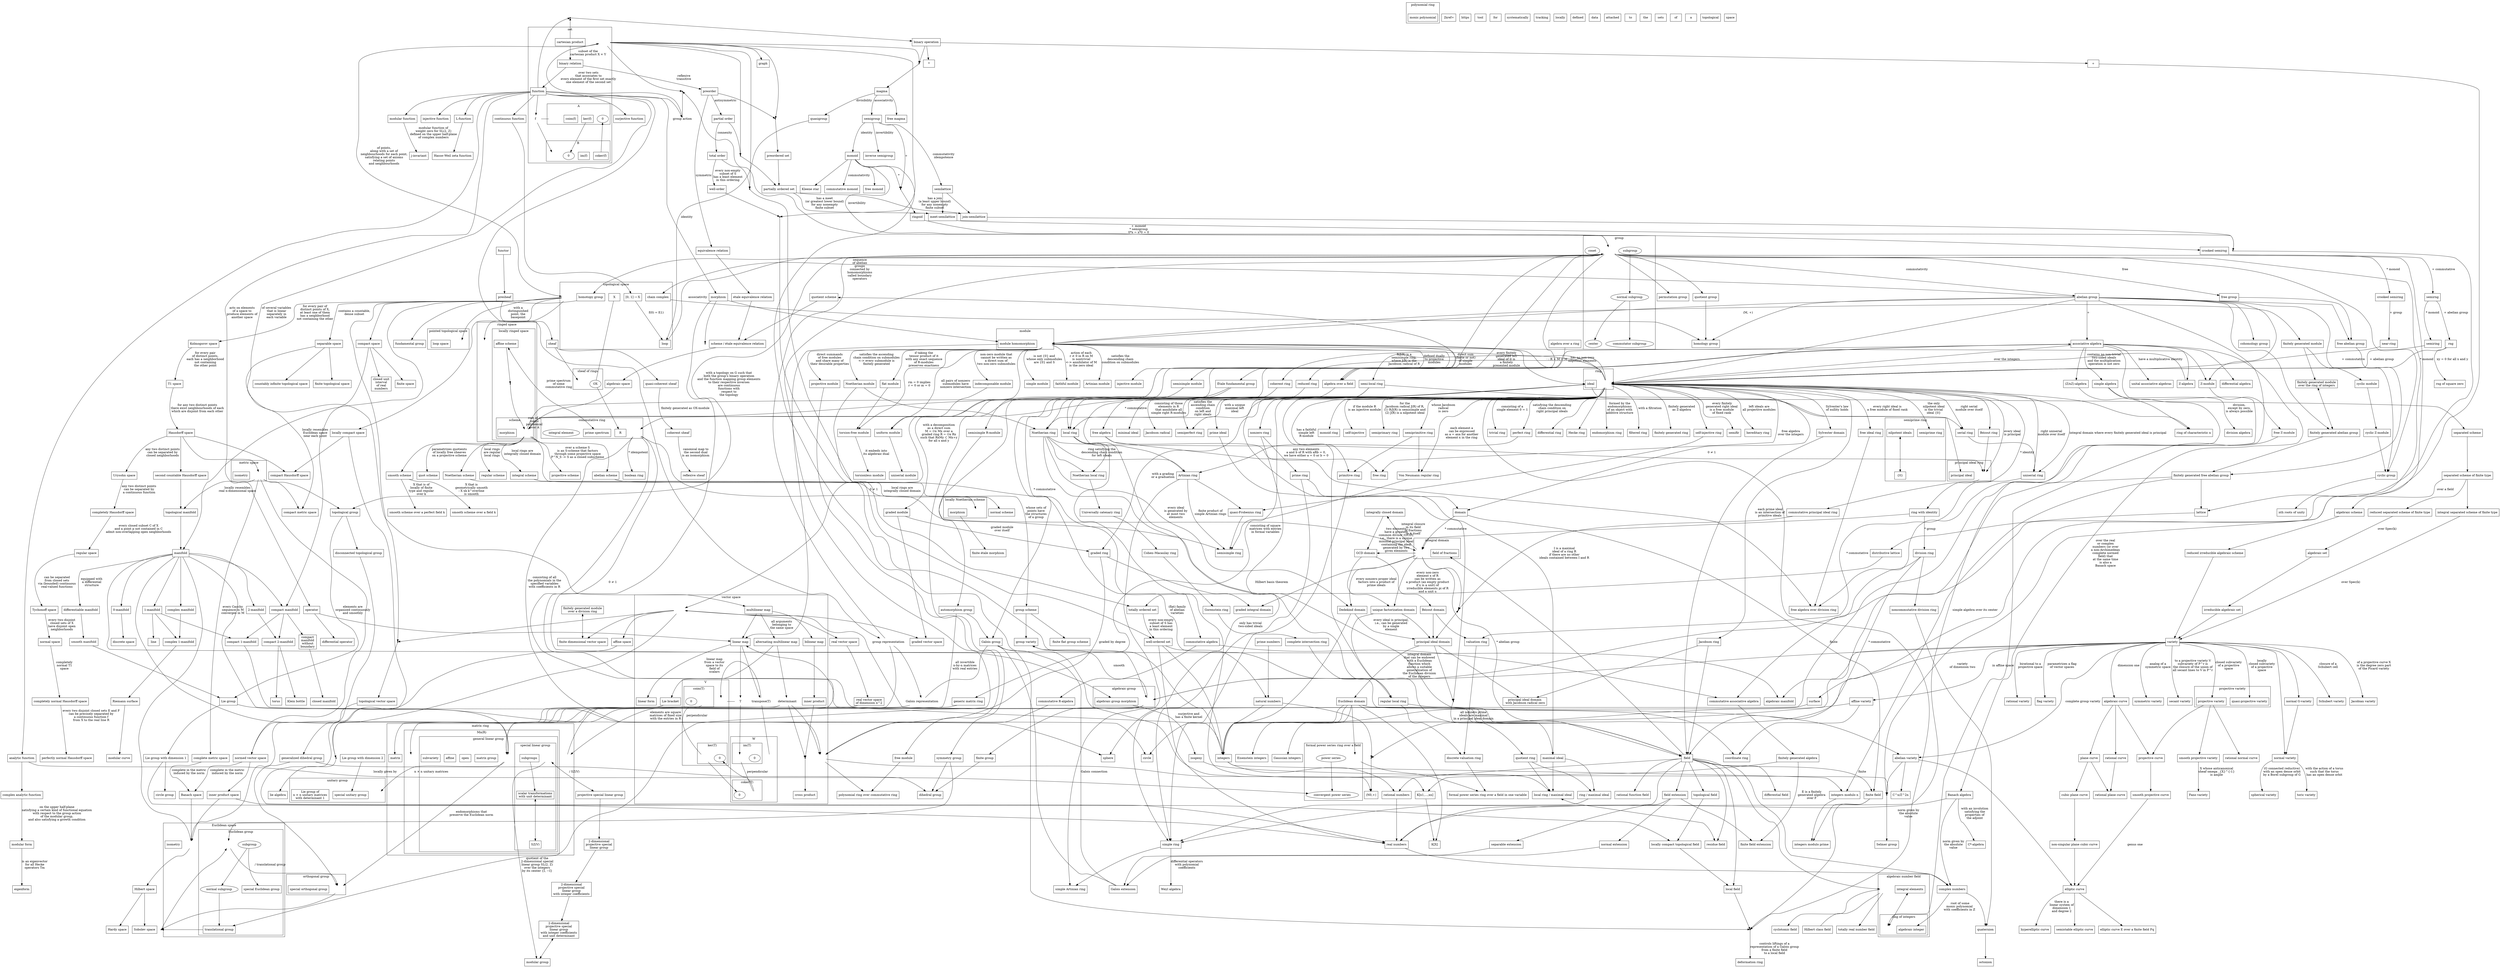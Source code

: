// https://en.wikipedia.org/wiki/Magma_(algebra)

// more general to more specific following the laws the categories abide
// TODO
  // how to describe a Category being composed of a category
  // how to describe a Category being an instance of other categories

// the arrows between "categories" here are inheritance arrows that can be seen as the free functor
// the arrows between objects in the categories are morphisms
// an object is an instance of a category

digraph G {
  // splines="line"
  node [shape="box"]
  compound="true"

  "set x binary operation" [shape="point"]

  subgraph cluster_set {
    label="set"
    href="https://en.wikipedia.org/wiki/Set_(mathematics)"
    "set" [shape="none", label=""]
    "cartesian product" [href="https://en.wikipedia.org/wiki/Cartesian_product"]
    "binary relation" [href="https://en.wikipedia.org/wiki/Binary_relation"]
    "function"

    subgraph cluster_A {
      label="A"
      href=""
      "A" [label="", shape="none"]
      "ker(f)"
      "coim(f)"
      "A0" [label="0", shape="oval"]
    }

    subgraph cluster_B {
      label="B"
      href=""
      "B" [label="", shape="none"]
      "im(f)"
      "coker(f)"
      "B0" [label="0", shape="oval"]
    }

    "ker(f)" -> "B0"
    "coker(f)" -> "A0"


    "function" -> "f"
    "f" [shape="none"]
    "A" -> "f" [arrowhead="none"]
    "f" -> "B" [arrowtail="none"]
  }

  "set" -> "set x binary operation"
  "binary operation" -> "set x binary operation"
  "set x binary operation" -> "magma"

  "magma" [href="https://en.wikipedia.org/wiki/Magma_(algebra)"]
  "free magma" [href="https://en.wikipedia.org/wiki/Magma_(algebra)#Free_magma"]
  "magma" -> "free magma"
  "semigroup" [href="https://en.wikipedia.org/wiki/Semigroup"]
  "magma" -> "semigroup" [label="associativity"]
  "quasigroup" [href="https://en.wikipedia.org/wiki/Quasigroup"]
  "magma" -> "quasigroup" [label="divisibility"]
  "loop" [href="https://en.wikipedia.org/wiki/Quasigroup#Loops"]
  "quasigroup" -> "loop" [label="identity"]
  "monoid" [href="https://en.wikipedia.org/wiki/Monoid"]
  "semigroup" -> "monoid" [label="identity"]
  "semilattice" [href="https://en.wikipedia.org/wiki/Semilattice"]
  "semilattice" -> "meet-semilattice"
  "semilattice" -> "join-semilattice"
  "lattice" [href="https://en.wikipedia.org/wiki/Lattice_(order)"]
  "distributive lattice" [href="https://en.wikipedia.org/wiki/Distributive_lattice"]
  "lattice" -> "distributive lattice"
  "join-semilattice x meet-semilattice" [shape="point"]
  "meet-semilattice" -> "join-semilattice x meet-semilattice"
  "join-semilattice" -> "join-semilattice x meet-semilattice"
  "join-semilattice x meet-semilattice" -> "lattice" [href="https://en.wikipedia.org/wiki/Semilattice#Examples"]
  "distributive lattice" -> "totally ordered set" [href="https://en.wikipedia.org/wiki/Semilattice#Examples"]
  
  "preordered set" [href="https://en.wikipedia.org/wiki/Preorder"]
  "set x preorder" [shape="point"]
  "set" -> "set x preorder"
  "set x preorder" -> "preordered set"
  "set" -> "graph" [href="https://en.wikipedia.org/wiki/Graph_(discrete_mathematics)"]

  "partial order" -> "set x partial order"
  "set x partial order" [shape="point"]
  "set" -> "set x partial order"
  "set x partial order" -> "partially ordered set"

  "binary operation" [href="https://en.wikipedia.org/wiki/Binary_operation"]
  "binary operation" -> "+"
  "binary operation" -> "*"
  "+ x natural numbers x 0" [shape="point"]
  "+" -> "+ x natural numbers x 0" 
  "natural numbers" -> "+ x natural numbers x 0"
  "+ x natural numbers x 0" -> "(N0,+)"

  "function x cartesian product" [shape="point"]
  "function" -> "function x cartesian product"
  "cartesian product" -> "function x cartesian product"
  "function x cartesian product" -> "binary operation" [href="https://en.wikipedia.org/wiki/Binary_operation#Terminology"]
  "cartesian product" -> "binary relation" [label="subset of the\ncartesian product X × Y", href="https://en.wikipedia.org/wiki/Binary_relation"]
  "binary relation" -> "preorder" [label="reflexive\ntransitive", href="https://en.wikipedia.org/wiki/Preorder"]
  "equivalence relation" [href="https://en.wikipedia.org/wiki/Equivalence_relation"]
  "preorder" [href="https://en.wikipedia.org/wiki/Preorder"]
  "partial order" [href="https://en.wikipedia.org/wiki/Partial_order"]
  "preorder" -> "equivalence relation" [label="symmetric", href="https://en.wikipedia.org/wiki/Equivalence_relation"]
  "preorder" -> "partial order" [label="antisymmetric", href="https://en.wikipedia.org/wiki/Partially_ordered_set#Formal_definition"]
  "total order" [href="https://en.wikipedia.org/wiki/Total_order"]
  "partial order" -> "total order" [label="connexity", href="https://en.wikipedia.org/wiki/Total_order"]
  "well-order" [href="https://en.wikipedia.org/wiki/Well-order"]
  "total order" -> "well-order" [label="every non-empty\nsubset of S\nhas a least element\nin this ordering", href="https://en.wikipedia.org/wiki/Well-order"]
  "preorder" -> "set x preorder"
  "preordered set" -> "partially ordered set"
  "partially ordered set" [href="https://en.wikipedia.org/wiki/Partially_ordered_set"]
  "partially ordered set" -> "join-semilattice" [label="has a join\n(a least upper bound)\nfor any nonempty\nfinite subset", href="https://en.wikipedia.org/wiki/Semilattice"]
  "partially ordered set" -> "meet-semilattice" [label="has a meet\n(or greatest lower bound)\nfor any nonempty\nfinite subset", href="https://en.wikipedia.org/wiki/Semilattice"]
  "totally ordered set" [href="https://en.wikipedia.org/wiki/Total_order"]
  "set x well-order" [shape="point"]
  "set" -> "set x well-order"
  "well-order" -> "set x well-order"
  "set x well-order" -> "well-ordered set"
  "well-ordered set" [href="https://en.wikipedia.org/wiki/Well-order"]
  "set x total order" [shape="point"]
  "set" -> "set x total order"
  "total order" -> "set x total order"
  "set x total order" -> "totally ordered set"
  "totally ordered set" -> "well-ordered set" [label="every non-empty\nsubset of S has\na least element\nin this ordering", href="https://en.wikipedia.org/wiki/Well-order"]
  "well-ordered set" -> "natural numbers"
  "well-ordered set" -> "integers"
  "well-ordered set" -> "real numbers"
  "semigroup" -> "semilattice" [label="commutativity\nidempotence"]
  "semigroup" -> "inverse semigroup" [label="invertibility"]

  subgraph cluster_group {
    label="group"
    href="https://en.wikipedia.org/wiki/Group_(mathematics)"
    "group" [shape="none", label="", href="https://en.wikipedia.org/wiki/Group_(mathematics)"]
    "center" [shape="oval", href="https://en.wikipedia.org/wiki/Center_(group_theory)"]
    "group/normal-subgroup" [label="normal subgroup"]
    "group/normal-subgroup" [shape="oval", href="https://en.wikipedia.org/wiki/Normal_subgroup"]
    "group/normal-subgroup" -> "center"
    "group/normal-subgroup" -> "commutator subgroup"
    "commutator subgroup" [shape="oval", href="https://en.wikipedia.org/wiki/Commutator_subgroup"]
    "group/subgroup" [label="subgroup"]
    "group/subgroup" -> "group/normal-subgroup"
    "group/subgroup" [shape="oval"]
    "coset" [shape="oval"]
  }

  "group representation" [href="https://en.wikipedia.org/wiki/Representation_theory#Definition"]
  "Galois representation" [href="https://www.ams.org/notices/200706/tx070600718p.pdf"]
  "function" -> "group representation"
  "group representation" [shape="none"]
  "group" -> "group representation" [arrowhead="none"]
  "group representation" -> "general linear group" [arrowtail="none"]

  "Galois representation" [shape="none"]
  "Galois group" -> "Galois representation" [arrowhead="none"]
  "Galois representation" -> "general linear group" [arrowtail="none"]

  "group representation" -> "Galois representation"

  "group" -> "cyclic group"
  "group" -> "quotient group"
  "cyclic group" [href="https://en.wikipedia.org/wiki/Cyclic_group"]
  "nth roots of unity" [href="https://en.wikipedia.org/wiki/Root_of_unity#Group_of_nth_roots_of_unity"]
  "cyclic group" -> "nth roots of unity"
  "homology group" [href="https://en.wikipedia.org/wiki/Homology_(mathematics)"]
  "abelian group" -> "homology group"
  "finitely generated abelian group" [href="https://en.wikipedia.org/wiki/Finitely_generated_abelian_group"]
  "abelian group" -> "finitely generated abelian group"
  "abelian group" -> "free abelian group"
  "free group" -> "free abelian group"
  "free abelian group" -> "finitely generated free abelian group"
  "finitely generated free abelian group" -> "lattice" [href="https://en.wikipedia.org/wiki/Finitely_generated_abelian_group#Examples"]
  "finitely generated free abelian group" -> "integers" [href="https://en.wikipedia.org/wiki/Finitely_generated_abelian_group#Examples"]
  "finitely generated free abelian group" -> "integers modulo n" [href="https://en.wikipedia.org/wiki/Finitely_generated_abelian_group#Examples"]
  "finitely generated abelian group" -> "finitely generated free abelian group"
  "cohomology group" [href="https://en.wikipedia.org/wiki/Cohomology"]
  "abelian group" -> "cohomology group"
  "homotopy group" [href="https://en.wikipedia.org/wiki/Homotopy_group"]
  "group" -> "homotopy group"
  "fundamental group" [href="https://en.wikipedia.org/wiki/Fundamental_group"]
  "homotopy group" -> "fundamental group"
  "Étale fundamental group" [href="https://en.wikipedia.org/wiki/%C3%89tale_fundamental_group"]
  "Étale fundamental group" -> "Galois group" [href="https://en.wikipedia.org/wiki/%C3%89tale_fundamental_group#Examples_and_theorems"]
  "Étale fundamental group" -> "scheme" [dir="none"]
  "group" -> "Étale fundamental group"
  "loop" -> "group" [label="associativity"]
  "monoid" -> "group" [label="invertibility"]
  "monoid" -> "(N0,+)" [href="https://en.wikipedia.org/wiki/Free_monoid#Examples"]
  "monoid" -> "Kleene star" [href="https://en.wikipedia.org/wiki/Free_monoid#Examples"]
  "monoid" -> "commutative monoid" [label="commutativity"]
  "free monoid" [href="https://en.wikipedia.org/wiki/Free_monoid"]
  "monoid" -> "free monoid"

  "group" -> "abelian group" [label="commutativity"]
  "group" -> "free group" [label="free"]
  "group" -> "group x abelian variety x isogeny"
  "group" -> "algebraic group"
  "group" -> "symmetry group"
  "automorphism group" -> "Galois group"
  "Galois extension" -> "Galois group" [dir="none"]
  "group" -> "permutation group"
  "permutation group" [href="https://en.wikipedia.org/wiki/Permutation_group"]
  "abelian variety" -> "group x abelian variety x isogeny"
  "function" -> "morphism"
  "morphism x algebraic group" [shape="point"]
  "morphism" -> "morphism x algebraic group"
  "morphism" -> "module homomorphism"
  "module homomorphism" -> "linear map" [href="https://en.wikipedia.org/wiki/Linear_map"]
  "morphism" -> "algebraic group morphism"
  "algebraic group morphism" -> "isogeny" [label="surjective and\nhas a finite kernel", href="https://en.wikipedia.org/wiki/Isogeny"]
  "isogeny" [href="https://en.wikipedia.org/wiki/Isogeny"]
  "isogeny" -> "group x abelian variety x isogeny"
  "group x abelian variety x isogeny" [shape="point"]
  "group x abelian variety x isogeny" -> "Selmer group"
  "finite group" [href="https://en.wikipedia.org/wiki/Finite_group"]
  "algebraic group" -> "finite group"
  "algebraic group" -> "general linear group"
  "Lie group" [href="https://en.wikipedia.org/wiki/Lie_group"]
  "Lie group" -> "general linear group" [href="https://en.wikipedia.org/wiki/General_linear_group"]
  "manifold" -> "general linear group" [href="https://en.wikipedia.org/wiki/General_linear_group"]
  "Lie group" -> "Lie group with dimension 1"
  "Lie group with dimension 1" -> "real numbers" [href="https://en.wikipedia.org/wiki/Lie_group#More_examples_of_Lie_groups"]
  "Lie group with dimension 1" -> "circle group" [href="https://en.wikipedia.org/wiki/Lie_group#More_examples_of_Lie_groups"]
  "Lie group with dimension 2" -> "special unitary group"
  "circle group" [href="https://en.wikipedia.org/wiki/Circle_group"]
  "metric space" -> "topological group"
  "topological group" -> "disconnected topological group"
  "disconnected topological group" -> "generalized dihedral group"
  "generalized dihedral group" [href="https://en.wikipedia.org/wiki/Generalized_dihedral_group"]
  "generalized dihedral group" -> "dihedral group"
  "generalized dihedral group" -> "orthogonal group"
  "dihedral group" [href="https://en.wikipedia.org/wiki/Dihedral_group"]
  "finite group" -> "dihedral group"
  "symmetry group" -> "dihedral group"
  "symmetry group" [href="https://en.wikipedia.org/wiki/Symmetry_group"]
  "Galois group" [href="https://en.wikipedia.org/wiki/Galois_group"]
  "Galois group" -> "Galois extension" [dir="none", label="Galois connection"]
  "topological group" [href="https://en.wikipedia.org/wiki/Topological_group"]
  "group" -> "topological group" [label="with a topology on G such that\nboth the group's binary operation\nand the function mapping group elements\nto their respective inverses\nare continuous\nfunctions with\nrespect to\nthe topology", href="https://en.wikipedia.org/wiki/Topological_group"]
  "topological group" -> "Lie group" [label="elements are\norganized continuously\nand smoothly", href="https://en.wikipedia.org/wiki/Lie_group"]
  "matrix group" [href="https://en.wikipedia.org/wiki/Matrix_group"]
  "automorphism group" [href="https://en.wikipedia.org/wiki/Automorphism_group"]
  "group" -> "automorphism group"
  "automorphism group" -> "general linear group" [label="all invertible\nn-by-n matrices\nwith real entries", href="https://en.wikipedia.org/wiki/Group_(mathematics)#Examples_and_applications"]
  "general linear group" -> "orthogonal group" [label="endomorphisms that\npreserve the Euclidean norm", href="https://en.wikipedia.org/wiki/Orthogonal_group"]
  "special linear group" -> "modular group" [label="quotient of the\n2-dimensional special\nlinear group SL(2, Z)\nover the integers\nby its center {I, −I}", href="https://en.wikipedia.org/wiki/Modular_group#Definition"]
  "special linear group" -> "projective special linear group" [label="/ SZ(V)", dir="both" href="https://en.wikipedia.org/wiki/Projective_linear_group"]
  "projective special linear group" [href="https://en.wikipedia.org/wiki/Projective_linear_group"]
  "projective special linear group" -> "2-dimensional\nprojective special\nlinear group"
  "2-dimensional\nprojective special\nlinear group" -> "2-dimensional\nprojective special\nlinear group\nwith integer coefficients"
  "2-dimensional\nprojective special\nlinear group\nwith integer coefficients" -> "2-dimensional\nprojective special\nlinear group\nwith integer coefficients\nand unit determinant"
  "2-dimensional\nprojective special\nlinear group\nwith integer coefficients\nand unit determinant" -> "modular group" [dir="both"]
  
  "modular group"
  "modular group" [href="https://en.wikipedia.org/wiki/Modular_group"]

  subgraph cluster_orthogonalgroup {
    label="orthogonal group"
    "orthogonal group" [label="", shape="none", href="https://en.wikipedia.org/wiki/Orthogonal_group"]
    "special orthogonal group" [href="https://en.wikipedia.org/wiki/Orthogonal_group"]
  }


  subgraph cluster_unitarygroup {
    label="unitary group"
    "unitary group" [label="", shape="none", href="https://en.wikipedia.org/wiki/Unitary_group"]
    "Lie group of\nn × n unitary matrices\nwith determinant 1" 
    "special unitary group" [href="https://en.wikipedia.org/wiki/Special_unitary_group"]
  }

  "general linear group" -> "unitary group" [label="n × n unitary matrices", href="https://en.wikipedia.org/wiki/Unitary_group"]
  
  "translational group x orthogonal group" [shape="point"]
  "group" -> "translational group"
  "translational group" -> "translational group x orthogonal group"
  "orthogonal group" -> "translational group x orthogonal group"
  "translational group x orthogonal group" -> "Euclidean group"  [href="https://en.wikipedia.org/wiki/Euclidean_group"]
  "symmetry group" -> "Euclidean group"

  "manifold" -> "Euclidean space" [dir="none", label="", href="https://en.wikipedia.org/wiki/Manifold"]

  "algebraic manifold" [href="https://en.wikipedia.org/wiki/Algebraic_manifold"]
  "manifold" -> "algebraic manifold"
  "variety" -> "algebraic manifold"
  "Euclidean group" -> "orthogonal group" [label="/ translational group", href="https://en.wikipedia.org/wiki/Euclidean_group#Subgroup_structure,_matrix_and_vector_representation"]

  "semigroup x monoid" [shape="point"]
  "semigroup" -> "semigroup x monoid" [label="+"]
  "monoid" -> "semigroup x monoid" [label="*"]
  "semigroup x monoid" -> "ringoid"
  "ringoid" [href="https://mathworld.wolfram.com/Ringoid.html"]
  "ringoid" -> "crooked semirng" [label="+ monoid\n* semigroup\n0*x = x*0 = 0", href="https://math.stackexchange.com/questions/2361889/graphically-organizing-the-interrelationships-of-basic-algebraic-structures"]
  "crooked semirng" -> "crooked semiring" [label="* monoid", href="https://math.stackexchange.com/questions/2361889/graphically-organizing-the-interrelationships-of-basic-algebraic-structures"]
  "crooked semiring" -> "near-ring" [label="+ group", href="https://math.stackexchange.com/questions/2361889/graphically-organizing-the-interrelationships-of-basic-algebraic-structures"]
  "near-ring" -> "ring" [label="+ commutative", href="https://math.stackexchange.com/questions/2361889/graphically-organizing-the-interrelationships-of-basic-algebraic-structures"]

  "rng" -> "ring" [label="* monoid", href="https://math.stackexchange.com/questions/2361889/graphically-organizing-the-interrelationships-of-basic-algebraic-structures"]
  "crooked semirng" -> "semirng" [label="+ commutative", href="https://math.stackexchange.com/questions/2361889/graphically-organizing-the-interrelationships-of-basic-algebraic-structures"]

  "semirng" -> "rng" [label="+ abelian group", href="https://math.stackexchange.com/questions/2361889/graphically-organizing-the-interrelationships-of-basic-algebraic-structures"]
  "semirng" -> "semiring" [label="* monoid", href="https://math.stackexchange.com/questions/2361889/graphically-organizing-the-interrelationships-of-basic-algebraic-structures"]
  "semiring" -> "ring" [label="+ abelian group", href="https://math.stackexchange.com/questions/2361889/graphically-organizing-the-interrelationships-of-basic-algebraic-structures"]

  "abelian group" -> "module" [label="(M, +)", href="https://en.wikipedia.org/wiki/Module_(mathematics)#Formal_definition"]

  subgraph cluster_module {
    label="module"
    href="https://en.wikipedia.org/wiki/Module_(mathematics)"

    "module" [shape="none", label=""]
    "module homomorphism"
  }

  "module" -> "vector space"

  subgraph cluster_topologicalSpace {
    label="topological space"
    href="https://en.wikipedia.org/wiki/Topological_space"
    "topological space" [shape="none", label=""]
    "[0, 1] → X" -> "loop" [label="f(0) = f(1)", href="https://en.wikipedia.org/wiki/Loop_(topology)"]
    "loop" [href="https://en.wikipedia.org/wiki/Loop_(topology)"]
    "chain complex" [href="https://en.wikipedia.org/wiki/Chain_complex"]
    "homotopy group"
    "X"
  }

  "abelian group" -> "chain complex" [label="sequence\nof abelian\ngroups\nconnected by\nhomomorphisms\ncalled boundary\noperators", href="https://en.wikipedia.org/wiki/Homology_(mathematics)#Construction_of_homology_groups"]
  "chain complex" -> "homology group"
  "quotient group" -> "homology group"

  "separable space" [href="https://en.wikipedia.org/wiki/Separable_space"]

  subgraph cluster_pointedTopologicalSpace {
    label="pointed topological space"
    href="https://en.wikipedia.org/wiki/Pointed_space"
    "pointed topological space" [shape="none", label=""]
    "loop space" [href="https://en.wikipedia.org/wiki/Loop_space"]
  }
  "topological space" -> "manifold" [label="locally resembles\nEuclidean space\nnear each point", href="https://en.wikipedia.org/wiki/Manifold"]
  "topological space" -> "separable space" [label="contains a countable,\ndense subset", href="https://en.wikipedia.org/wiki/Separable_space"]
  "topological space" -> "pointed topological space" [label="with a\ndistinguished\npoint, the\nbasepoint", href="https://en.wikipedia.org/wiki/Pointed_space"]

  "separable space" -> "finite topological space"
  "separable space" -> "countably infinite topological space"
  "separable space" -> "compact metric space"

  subgraph cluster_metricSpace {
    label="metric space"
    href="https://en.wikipedia.org/wiki/Metric_spaces"
    "metric space" [label="", shape="none"]
    "isometry" [href="https://en.wikipedia.org/wiki/Isometry"]
  }

  "metric space" -> "compact metric space"
  "metric space" -> "topological manifold" [label="locally resembles\nreal n-dimensional space", href="https://en.wikipedia.org/wiki/Hausdorff_space#Examples_and_non-examples"]
  "topological manifold" [href="https://en.wikipedia.org/wiki/Topological_manifold"]
  "topological manifold" -> "manifold"
  "1-manifold" -> "line" [href="https://en.wikipedia.org/wiki/Manifold#Motivating_examples"]
  "manifold" -> "1-manifold"
  "manifold" -> "sphere" [href="https://en.wikipedia.org/wiki/Manifold#Motivating_examples"]
  "surface" -> "sphere" [href="https://en.wikipedia.org/wiki/Manifold#Motivating_examples"]
  "manifold" [href="https://en.wikipedia.org/wiki/Manifold"]
  "manifold" -> "differentiable manifold" [label="equipped with\na differential\nstructure", href="https://en.wikipedia.org/wiki/Topological_manifold"]
  "manifold" -> "compact manifold"
  "manifold" -> "complex manifold"
  "manifold" -> "0-manifold"
  "differentiable manifold" [href="https://en.wikipedia.org/wiki/Differentiable_manifold"]
  "differentiable manifold" -> "smooth manifold"
  "smooth manifold" [href="https://en.wikipedia.org/wiki/Differentiable_manifold#Definition"]
  "smooth manifold" -> "Lie group" [href="https://en.wikipedia.org/wiki/Representation_theory"]
  "Riemann surface" -> "modular curve" [href="https://en.wikipedia.org/wiki/Modular_curve"]
  "modular curve" [href="https://en.wikipedia.org/wiki/Modular_curve"]
  "complex 1-manifold" -> "Riemann surface" [href="https://en.wikipedia.org/wiki/Riemann_surface"]
  "1-manifold" -> "complex 1-manifold"
  "complex manifold" -> "complex 1-manifold"
  "compact manifold" -> "compact 1-manifold"
  "compact manifold" -> "compact 2-manifold"
  "1-manifold" -> "compact 1-manifold"
  "manifold" -> "2-manifold"
  "2-manifold" -> "compact 2-manifold"
  "compact 2-manifold" -> "torus" [href="https://en.wikipedia.org/wiki/Topological_manifold#n-Manifolds"]
  "compact 2-manifold" -> "Klein bottle" [href="https://en.wikipedia.org/wiki/Topological_manifold#n-Manifolds"]
  "compact 1-manifold" -> "circle" [href="https://en.wikipedia.org/wiki/Topological_manifold#n-Manifolds"]
  "discrete space" [href="https://en.wikipedia.org/wiki/Discrete_space"]
  "0-manifold" -> "discrete space"
  "Kolmogorov space" [href="https://en.wikipedia.org/wiki/Kolmogorov_space"]
  "T1 space" [href="https://en.wikipedia.org/wiki/T1_space"]
  "Hausdorff space" [href="https://en.wikipedia.org/wiki/Hausdorff_space"]
  "Hausdorff space" -> "second countable Hausdorff space"
  "Hausdorff space" -> "compact Hausdorff space"
  "locally compact space" -> "compact Hausdorff space" [href="https://en.wikipedia.org/wiki/Locally_compact_space#Examples_and_counterexamples"]
  "second countable Hausdorff space" -> "topological manifold" [href="https://en.wikipedia.org/wiki/Manifold#Motivating_examples"]
  "Urysohn space" [href="https://en.wikipedia.org/wiki/Urysohn_and_completely_Hausdorff_spaces"]
  "completely Hausdorff space" [href="https://en.wikipedia.org/wiki/Urysohn_and_completely_Hausdorff_spaces"]
  "regular space" [href="https://en.wikipedia.org/wiki/Regular_space"]
  "Tychonoff space" [href="https://en.wikipedia.org/wiki/Tychonoff_space"]
  "normal space" [href="https://en.wikipedia.org/wiki/Normal_space"]
  "completely normal Hausdorff space" [href="https://en.wikipedia.org/wiki/Normal_space"]
  "perfectly normal Hausdorff space" [href="https://en.wikipedia.org/wiki/Normal_space"]
  "normed vector space" [href="https://en.wikipedia.org/wiki/Normed_vector_space"]
  "topological space x vector space" [shape="point"]
  "vector space" -> "topological space x vector space"

  subgraph cluster_vectorSpace {
    label="vector space"
    href="https://en.wikipedia.org/wiki/Vector_space"
    "vector space" [shape="none", label=""]
    "linear map"
    "multilinear map" [href="https://en.wikipedia.org/wiki/Multilinear_map"]
    "multilinear map" -> "bilinear map" [href="https://en.wikipedia.org/wiki/Multilinear_map"]
    "multilinear map" -> "linear map" [href="https://en.wikipedia.org/wiki/Multilinear_map"]
    "multilinear map" -> "alternating multilinear map" [label="all arguments\nbelonging to\nthe same space", href="https://en.wikipedia.org/wiki/Alternating_multilinear_map"]
    "alternating multilinear map" [href="https://en.wikipedia.org/wiki/Alternating_multilinear_map"]
    "alternating multilinear map" -> "Lie bracket"
    "alternating multilinear map" -> "determinant"

    "determinant" [shape="none", href="https://en.wikipedia.org/wiki/Determinant"]

    "determinant" -> "polynomial ring" 

    "bilinear map" [href="https://en.wikipedia.org/wiki/Bilinear_map"]
    "bilinear map" -> "inner product"
    
    "inner product x determinant" [shape="point"]
    "inner product" -> "inner product x determinant"
    "determinant" -> "inner product x determinant"
    "inner product x determinant" -> "cross product"

    "inner product" [href="https://en.wikipedia.org/wiki/Inner_product"]
    "cross product" [href="https://en.wikipedia.org/wiki/Cross_product"]
    // https://ds055uzetaobb.cloudfront.net/brioche/uploads/CE0QT5gM1l-fundamentalsubspaces.png?width=1200 

    "linear form" [href="https://en.wikipedia.org/wiki/Linear_form"]
    "linear map" [href="https://en.wikipedia.org/wiki/Linear_map"]
    "linear map" -> "linear form" [label="linear map\nfrom a vector\nspace to its\nfield of\nscalars", href="https://en.wikipedia.org/wiki/Linear_form"]
    
    subgraph cluster_V {
      label="V"
      href=""
      "V" [label="", shape="none"]

      subgraph cluster_kerT {
        label="ker(T)"
        href="https://en.wikipedia.org/wiki/Kernel_(linear_algebra)"
        "ker(T)" [label="", shape="none"]
        "VkerT0" [label="0", shape="oval"]
      }

      subgraph cluster_coimT {
        label="coim(T)"
        href="https://en.wikipedia.org/wiki/Row_and_column_spaces#Row_space"
        "coim(T)" [label="", shape="none"]
        "VcoimT0" [label="0", shape="oval"]
      }

      "coim(T)" -> "ker(T)" [label="perpendicular", href="https://en.wikipedia.org/wiki/Row_and_column_spaces#Relation_to_the_null_space" dir="none"]
    }

    subgraph cluster_W {
      label="W"
      href=""
      "W" [label="", shape="none"]

      subgraph cluster_imT {
        label="im(T)"
        href="https://en.wikipedia.org/wiki/Row_and_column_spaces"
        "WimT0" [label="0", shape="oval"]
        "im(T)" [label="", shape="none"]
      }

      subgraph cluster_cokerT {
        label="coker(T)"
        href="https://en.wikipedia.org/wiki/Cokernel"
        "coker(T)" [label="", shape="none"]
        "WcokerT0" [label="0", shape="oval"]
      }

      "im(T)" -> "coker(T)" [label="perpendicular", href="https://en.wikipedia.org/wiki/Row_and_column_spaces#Relation_to_the_null_space" dir="none"]
    }

    "linear map" -> "T"
    "T" [shape="none"]
    "V" -> "T" [arrowhead="none"]
    "T" -> "im(T)" [arrowtail="none"]

    "linear map" -> "transpose(T)"
    "transpose(T)" [shape="none", href="https://en.wikipedia.org/wiki/Transpose_of_a_linear_map"]
    "W" -> "transpose(T)" [arrowhead="none"]
    "transpose(T)" -> "V" [arrowtail="none"]

    "ker(T)" -> "WcokerT0"
    "coker(T)" -> "VkerT0"
  }
  "matrix ring" -> "determinant" [arrowhead="none"]

  "vector space" -> "graded vector space"
  "vector space" -> "real vector space"
  "real vector space" -> "real vector space\nof dimension n^2"
  "real vector space\nof dimension n^2" -> "Mn(R)"


  "topological space" -> "topological space x vector space"
  "topological space x vector space" -> "topological vector space"
  "topological vector space" [href="https://en.wikipedia.org/wiki/Topological_vector_space"]
  "topological vector space" -> "normed vector space" [href="https://en.wikipedia.org/wiki/Topological_vector_space"]
  "binary relation" -> "function" [label="over two sets\nthat associates to\nevery element of the first set exactly\none element of the second set", href="https://en.wikipedia.org/wiki/Function_(mathematics)"]
  "function" [href="https://en.wikipedia.org/wiki/Function_(mathematics)"]
  "function" -> "injective function"
  "function" -> "continuous function"
  "function" -> "analytic function"
  "function" -> "modular function"
  "function" -> "L-function"
  "function" -> "surjective function"
  "function" -> "operator" [label="acts on elements\nof a space to\nproduce elements of\nanother space", href="https://en.wikipedia.org/wiki/Operator_(mathematics)"]
  "function" -> "multilinear map" [label="of several variables\nthat is linear\nseparately in\neach variable", href="https://en.wikipedia.org/wiki/Function_(mathematics)"]

  "function" -> "group action"
  "group x set" [shape="point"]
  "group" -> "group x set"
  "set" -> "group x set"
  "group action" [shape="plain", href="https://en.wikipedia.org/wiki/Group_action"]
  "group x set" -> "group action" [arrowhead="none"]
  "group action" -> "set" [arrowtail="none"] 

  "continuous function" [href="https://en.wikipedia.org/wiki/Continuous_function"]
  "continuous function" -> "[0, 1] → X"
  "j-invariant" [href="https://en.wikipedia.org/wiki/J-invariant"]
  "modular function" [href="https://en.wikipedia.org/wiki/Modular_function"]
  "modular function" -> "j-invariant" [label="modular function of\nweight zero for SL(2, Z)\ndefined on the upper half-plane\nof complex numbers", href="https://en.wikipedia.org/wiki/J-invariant"]
  "L-function" [href="https://en.wikipedia.org/wiki/L-function"]
  "L-function" -> "Hasse–Weil zeta function" [href="https://en.wikipedia.org/wiki/Hasse%E2%80%93Weil_zeta_function"]
  "Hasse–Weil zeta function" [href="https://en.wikipedia.org/wiki/Hasse%E2%80%93Weil_zeta_function"]
  "analytic function" [href="https://en.wikipedia.org/wiki/Analytic_function"]
  "analytic function" -> "convergent power series" [label="locally given by", href="https://en.wikipedia.org/wiki/Analytic_function"]
  "analytic function" -> "complex analytic function"
  "operator" [href="https://en.wikipedia.org/wiki/Operator_(mathematics)"]
  "operator" -> "linear map"
  "differential operator" [href="https://en.wikipedia.org/wiki/Differential_operator"]
  "operator" -> "differential operator"

  "modular form" [href="https://en.wikipedia.org/wiki/Modular_form"]
  "eigenform" [href="https://en.wikipedia.org/wiki/Eigenform"]
  "modular form" -> "eigenform" [label="is an eigenvector\nfor all Hecke\noperators Tm", href="https://en.wikipedia.org/wiki/Eigenform"]
  "complex analytic function" -> "modular form" [label="on the upper half-plane\nsatisfying a certain kind of functional equation\nwith respect to the group action\nof the modular group,\nand also satisfying a growth condition", href="https://en.wikipedia.org/wiki/Modular_form"]

  "Lie bracket" [href="https://en.wikipedia.org/wiki/Lie_algebra"]
  "Lie bracket" -> "vector space x Lie bracket"
  "lie algebra" [href="https://en.wikipedia.org/wiki/Lie_algebra"]
  "vector space x Lie bracket" [shape="point"]
  "vector space" -> "vector space x Lie bracket"
  "vector space x Lie bracket" -> "lie algebra" [href="https://en.wikipedia.org/wiki/Lie_algebra"]

  subgraph cluster_EuclideanSpace {
    label="Euclidean space"
    href="https://en.wikipedia.org/wiki/Euclidean_space"
    "Euclidean space" [label="", shape="none"]
    "EuclideanSpace/isometry" [label="isometry"]

    subgraph cluster_Euclideangroup {
      label="Euclidean group"
      href="https://en.wikipedia.org/wiki/Euclidean_group"
      "Euclidean group" [label="", shape="none"]
      "normal subgroup" [shape="oval"]
      "subgroup" [shape="oval"]
      "subgroup" -> "normal subgroup"
      "subgroup" -> "special Euclidean group"
      "normal subgroup" -> "translational group"
      "special Euclidean group" [href="https://en.wikipedia.org/wiki/Euclidean_group"]
    }
  }

  "affine space" [href="https://en.wikipedia.org/wiki/Affine_space"]
  "inner product space" [href="https://en.wikipedia.org/wiki/Inner_product_space"]
  "Banach space" [href="https://en.wikipedia.org/wiki/Banach_space"]
  "complete metric space" [href="https://en.wikipedia.org/wiki/Complete_metric_space"]
  "Sobolev space" [href="https://en.wikipedia.org/wiki/Sobolev_space"]
  "Hardy space" [href="https://en.wikipedia.org/wiki/Hardy_space"]

  "topological space" -> "Kolmogorov space" [label="for every pair of\ndistinct points of X,\nat least one of them\nhas a neighborhood\nnot containing the other", href="https://en.wikipedia.org/wiki/Kolmogorov_space"]
  "Kolmogorov space" -> "T1 space" [label="for every pair\nof distinct points,\neach has a neighborhood\nnot containing\nthe other point", href="https://en.wikipedia.org/wiki/T1_space"]
  "T1 space" -> "Hausdorff space" [label="for any two distinct points\nthere exist neighbourhoods of each\nwhich are disjoint from each other", href="https://en.wikipedia.org/wiki/Hausdorff_space"]
  "Hausdorff space" -> "Urysohn space" [label="any two distinct points\ncan be separated by\nclosed neighborhoods", href="https://en.wikipedia.org/wiki/Urysohn_and_completely_Hausdorff_spaces"]
  "Urysohn space" -> "completely Hausdorff space" [label="any two distinct points\ncan be separated by\na continuous function", href="https://en.wikipedia.org/wiki/Urysohn_and_completely_Hausdorff_spaces"]
  "completely Hausdorff space" -> "regular space" [label="every closed subset C of X\nand a point p not contained in C\nadmit non-overlapping open neighborhoods", href="https://en.wikipedia.org/wiki/Regular_space"]
  "regular space" -> "Tychonoff space" [label="can be separated\nfrom closed sets\nvia (bounded) continuous\nreal-valued functions", href="https://en.wikipedia.org/wiki/Tychonoff_space#Definitions"]
  "Tychonoff space" -> "normal space" [label="every two disjoint\nclosed sets of X\nhave disjoint open\nneighborhoods", href="https://en.wikipedia.org/wiki/Normal_space"]
  "normal space" -> "completely normal Hausdorff space" [label="completely\nnormal T1\nspace", href="https://en.wikipedia.org/wiki/Normal_space"]
  "completely normal Hausdorff space" -> "perfectly normal Hausdorff space" [label="every two disjoint closed sets E and F\ncan be precisely separated by\na continuous function f\nfrom X to the real line R", href="https://en.wikipedia.org/wiki/Normal_space"]
  "Hilbert space" [href="https://en.wikipedia.org/wiki/Hilbert_space"]

  "Hausdorff space" -> "metric space" [href="https://proofwiki.org/wiki/Metric_Space_is_Hausdorff"]
  "metric space" -> "complete metric space" [label="every Cauchy\nsequence in M\nconverges in M", href="https://en.wikipedia.org/wiki/Complete_metric_space"]
  "Banach space" -> "Euclidean space" [href="https://en.wikipedia.org/wiki/Hilbert_space"]
  "metric space" -> "normed vector space"
  "normed vector space" -> "inner product space"
  "complete metric space" -> "Banach space" [label="complete in the metric\ninduced by the norm", href="https://en.wikipedia.org/wiki/Banach_algebra"]
  "normed vector space" -> "Banach space" [label="complete in the metric\ninduced by the norm", href="https://en.wikipedia.org/wiki/Banach_algebra"]
  "Hilbert space" -> "Sobolev space" [href="https://en.wikipedia.org/wiki/Hilbert_space"]
  "Hilbert space" -> "Hardy space" [href="https://en.wikipedia.org/wiki/Hilbert_space"]
  "Euclidean space" -> "Hilbert space" [href="https://en.wikipedia.org/wiki/Hilbert_space"]
  "vector space" -> "affine space"
  "vector space" -> "finite dimensional vector space"
  "affine space" -> "Euclidean space"
  "inner product space" -> "real numbers" [href="https://en.wikipedia.org/wiki/Inner_product_space#Some_examples"]
  "inner product space" -> "Euclidean space" [href="https://en.wikipedia.org/wiki/Inner_product_space#Some_examples"]

  "module" -> "finitely generated module" [href="https://en.wikipedia.org/wiki/Module_(mathematics)#Types_of_modules"]
  "finitely generated module" [href="https://en.wikipedia.org/wiki/Finitely_generated_module"]
  "finitely generated module" -> "finitely generated module\nover the ring of integers"
  "finitely generated module\nover the ring of integers" -> "finitely generated abelian group" [dir="both", href="https://en.wikipedia.org/wiki/Finitely_generated_module#Examples"]
  "finitely generated module\nover a division ring" -> "finite dimensional vector space" [dir="both", href="https://en.wikipedia.org/wiki/Finitely_generated_module#Examples"]
  "finitely generated module" -> "cyclic module" [href="https://en.wikipedia.org/wiki/Finitely_generated_module#Examples"]
  "cyclic module" [href="https://en.wikipedia.org/wiki/Cyclic_module"]
  "cyclic module" -> "cyclic Z-module"
  "cyclic Z-module" -> "cyclic group" [href="https://en.wikipedia.org/wiki/Cyclic_module#Examples"]
  "free module" [href="https://en.wikipedia.org/wiki/Free_module"]
  "projective module" -> "free module" [href="https://en.wikipedia.org/wiki/Projective_module"]
  "projective module" [href="https://en.wikipedia.org/wiki/Projective_module"]
  "module" -> "projective module" [label="direct summands\nof free modules\nand share many of\ntheir desirable properties", href="https://en.wikipedia.org/wiki/Module_(mathematics)#Types_of_modules"]
  "injective module" [href="https://en.wikipedia.org/wiki/Injective_module"]
  "module" -> "injective module" [label="defined dually\nto projective\nmodules", href="https://en.wikipedia.org/wiki/Module_(mathematics)#Types_of_modules"]
  "flat module" [href="https://en.wikipedia.org/wiki/Flat_module"]
  "flat module" -> "torsion-free module" [href="https://en.wikipedia.org/wiki/Flat_module#Examples_and_relations_to_other_notions"]
  "module" -> "flat module" [label="if taking the\ntensor product of it\nwith any exact sequence\nof R-modules\npreserves exactness", href="https://en.wikipedia.org/wiki/Module_(mathematics)#Types_of_modules"]
  "torsionless module" [href="https://en.wikipedia.org/wiki/Torsionless_module"]
  "torsion-free module" [href="https://en.wikipedia.org/wiki/Torsion-free_module"]
  "torsion-free module" -> "torsionless module" [label="it embeds into\nits algebraic dual", href="https://en.wikipedia.org/wiki/Torsion-free_module#Examples_of_torsion-free_modules"]
  "module" -> "torsion-free module" [label="rm = 0 implies\nr = 0 or m = 0", href="https://en.wikipedia.org/wiki/Module_(mathematics)#Types_of_modules"]
  "simple module" [href="https://en.wikipedia.org/wiki/Simple_module"]
  "module" -> "simple module" [label="is not {0} and\nwhose only submodules\nare {0} and S", href="https://en.wikipedia.org/wiki/Module_(mathematics)#Types_of_modules"]
  "semisimple module" [href="https://en.wikipedia.org/wiki/Semisimple_module"]
  "module" -> "semisimple module" [label="direct sum\n(finite or not)\nof simple\nmodules", href="https://en.wikipedia.org/wiki/Module_(mathematics)#Types_of_modules"]
  "indecomposable module" [href="https://en.wikipedia.org/wiki/Indecomposable_module"]
  "module" -> "indecomposable module" [label="non-zero module that\ncannot be written as\na direct sum of\ntwo non-zero submodules", href="https://en.wikipedia.org/wiki/Module_(mathematics)#Types_of_modules"]
  "faithful module" [href="https://en.wikipedia.org/wiki/Faithful_module"]
  "module" -> "faithful module" [label="action of each\nr ≠ 0 in R on M\nis nontrivial\n<-> annihilator of M\nis the zero ideal", href="https://en.wikipedia.org/wiki/Module_(mathematics)#Types_of_modules"]
  "Noetherian module" [href="https://en.wikipedia.org/wiki/Noetherian_module"]
  "Noetherian module" -> "integers"
  "module" -> "Noetherian module" [label="satisfies the ascending\nchain condition on submodules\n<-> every submodule is\nfinitely generated", href="https://en.wikipedia.org/wiki/Module_(mathematics)#Types_of_modules"]
  "Noetherian module" -> "Noetherian ring"
  "Artinian module" [href="https://en.wikipedia.org/wiki/Artinian_module"]
  "module" -> "Artinian module" [label="satisfies the\ndescending chain\ncondition on submodules", href="https://en.wikipedia.org/wiki/Module_(mathematics)#Types_of_modules"]
  "graded module" [href="https://en.wikipedia.org/wiki/Graded_module"]
  "module" -> "graded module" [label="with a decomposition\nas a direct sum\nM = ⨁x Mx over a\ngraded ring R = ⨁x Rx\nsuch that RxMy ⊂ Mx+y\nfor all x and y", href="https://en.wikipedia.org/wiki/Module_(mathematics)#Types_of_modules"]
  "uniform module" [href="https://en.wikipedia.org/wiki/Uniform_module"]
  "uniserial module" [href="https://en.wikipedia.org/wiki/Uniserial_module"]
  "uniform module" -> "uniserial module" [href="https://en.wikipedia.org/wiki/Uniform_module"]
  "indecomposable module" -> "uniform module" [href="https://en.wikipedia.org/wiki/Uniform_module"]
  "module" -> "uniform module" [label="all pairs of nonzero\nsubmodules have\nnonzero intersection", href="https://en.wikipedia.org/wiki/Module_(mathematics)#Types_of_modules"]
  "module" -> "Z-module"
  "module" -> "ideal"
  "ideal" [href="https://en.wikipedia.org/wiki/Ideal_(ring_theory)"]
  "prime ideal" [href="https://en.wikipedia.org/wiki/Prime_ideal"]
  "ideal" -> "prime ideal" [href="https://en.wikipedia.org/wiki/Prime_ideal"]
  "maximal ideal" [href="https://en.wikipedia.org/wiki/Maximal_ideal"]
  "ideal" -> "maximal ideal" [label="I is a maximal\nideal of a ring R\nif there are no other\nideals contained between I and R", href="https://en.wikipedia.org/wiki/Maximal_ideal"]
  "principal ideal" [href="https://en.wikipedia.org/wiki/Principal_ideal"]
  "ideal" -> "principal ideal"
  "minimal ideal" [href="https://en.wikipedia.org/wiki/Minimal_ideal"]
  "ideal" -> "minimal ideal"
  "quotient ring" -> "ring / maximal ideal"
  "maximal ideal" -> "ring / maximal ideal"
  "ring / maximal ideal" -> "simple ring" [href="https://en.wikipedia.org/wiki/Maximal_ideal"]
  "prime ideal x principal ideal domain" [shape="point"]
  "principal ideal domain" -> "prime ideal x principal ideal domain"
  "prime ideal" -> "prime ideal x principal ideal domain"
  "prime ideal x principal ideal domain" -> "maximal ideal" [label="all nonzero prime\nideals are maximal\nin a principal ideal domain", href="https://en.wikipedia.org/wiki/Maximal_ideal"]
  "ideal" -> "Jacobson radical" [label="consisting of those\nelements in R\nthat annihilate all\nsimple right R-modules", href="https://en.wikipedia.org/wiki/Jacobson_radical"]

  "algebraic space" -> "scheme"
  "algebraic space" [href="https://en.wikipedia.org/wiki/Algebraic_space"]
  "closed manifold" [href="https://en.wikipedia.org/wiki/Closed_manifold"]
  "compact manifold" -> "compact manifold without boundary"
  "compact manifold without boundary" [label="compact\nmanifold\nwithout\nboundary"]
  "compact manifold without boundary" -> "closed manifold" [href="https://en.wikipedia.org/wiki/Closed_manifold"]

  subgraph cluster_noetherianScheme {
    label="locally Noetherian scheme"
    href="https://en.wikipedia.org/wiki/Noetherian_scheme"
    "locally Noetherian scheme" [label="", shape="none"]
    "noetherianScheme/morphism" [label="morphism"]
  }
  "finite étale morphism" [href="https://en.wikipedia.org/wiki/%C3%89tale_morphism"]
  "noetherianScheme/morphism" -> "finite étale morphism"

  "Noetherian scheme" [href="https://en.wikipedia.org/wiki/Noetherian_scheme"]
  "Noetherian scheme" -> "locally Noetherian scheme"
  "scheme" -> "Noetherian scheme"
  "scheme" -> "abelian scheme"
  "scheme" -> "separated scheme"
  "scheme" -> "quotient scheme"
  "scheme" -> "smooth scheme"
  "scheme" -> "regular scheme" [label="local rings\nare regular\nlocal rings", href="https://en.wikipedia.org/wiki/Glossary_of_algebraic_geometry"]
  "scheme" -> "group scheme" [label="whose sets of\npoints have\nthe structures\nof a group", href="https://en.wikipedia.org/wiki/Glossary_of_algebraic_geometry"]
  "scheme" -> "integral scheme" -> "normal scheme" [label="local rings are\nintegrally closed domain", href="https://en.wikipedia.org/wiki/Glossary_of_algebraic_geometry"]
  "scheme" -> "projective scheme" [label="over a scheme S\nis an S-scheme that factors\nthrough some projective space\nP^N_S -> S as a closed subscheme", href="https://en.wikipedia.org/wiki/Glossary_of_algebraic_geometry"]
  "variety" [href="https://en.wikipedia.org/wiki/Algebraic_variety"]
  "variety" -> "abelian variety" [label="complete group variety", href="https://en.wikipedia.org/wiki/Glossary_of_algebraic_geometry"]
  "variety" -> "affine variety" [label="in affine space", href="https://en.wikipedia.org/wiki/Glossary_of_algebraic_geometry"]
  "variety" -> "flag variety" [label="parametrizes a flag\nof vector spaces", href="https://en.wikipedia.org/wiki/Glossary_of_algebraic_geometry"]  
  "variety" -> "normal variety"
  "variety" -> "symmetric variety" [label="analog of a\nsymmetric space", href="https://en.wikipedia.org/wiki/Glossary_of_algebraic_geometry"]
  "variety" -> "surface" [label="variety\nof dimension two", href="https://en.wikipedia.org/wiki/Glossary_of_algebraic_geometry"]
  "variety" -> "normal G-variety"
  "variety" -> "secant variety" [label="to a projective variety V\nsubvariety of P^r is\nthe closure of the union of\nall secant lines to V in P^r", href="https://en.wikipedia.org/wiki/Glossary_of_algebraic_geometry"]
  "variety" -> "Schubert variety" [label="closure of a\nSchubert cell", href="https://en.wikipedia.org/wiki/Glossary_of_algebraic_geometry"]
  "abelian variety" -> "C^n/Z^2n" [href="https://en.wikipedia.org/wiki/Glossary_of_algebraic_geometry"]
  "abelian variety" -> "elliptic curve"  [href="https://en.wikipedia.org/wiki/Elliptic_curve"]
  "elliptic curve"  [href="https://en.wikipedia.org/wiki/Elliptic_curve"]
  "elliptic curve" -> "semistable elliptic curve"
  "elliptic curve" -> "elliptic curve E over a finite field Fq"
  "elliptic curve E over a finite field Fq" [href="https://en.wikipedia.org/wiki/Glossary_of_algebraic_geometry"]
  "abelian scheme" -> "abelian variety" [label="(flat) family\nof abelian\nvarieties", href="https://en.wikipedia.org/wiki/Glossary_of_algebraic_geometry"]
  "affine variety" -> "coordinate ring"
  "Noetherian ring" -> "coordinate ring" [label="Hilbert basis theorem", href="https://en.wikipedia.org/wiki/Noetherian_ring#Examples"]
  "variety" -> "algebraic group" [href="https://en.wikipedia.org/wiki/Glossary_of_algebraic_geometry"]
  "variety" -> "algebraic curve" [label="dimension one", href="https://en.wikipedia.org/wiki/Algebraic_curve"]
  
  subgraph cluster_algebraicGroup {
    label="algebraic group"
    href="https://en.wikipedia.org/wiki/Algebraic_group"
    "algebraic group" [shape="none", label=""]
    "algebraic group morphism"
  }

  "separated scheme" [href="https://planetmath.org/SeparatedScheme"]
  "separated scheme" -> "separated scheme of finite type"
  "separated scheme of finite type" -> "algebraic scheme" [label="over a field", href="https://en.wikipedia.org/wiki/Glossary_of_algebraic_geometry"]
  "algebraic scheme" -> "reduced irreducible algebraic scheme"
  "reduced irreducible algebraic scheme" -> "variety" [href="https://en.wikipedia.org/wiki/Glossary_of_algebraic_geometry"]
  "separated scheme of finite type" -> "reduced separated scheme of finite type"
  "reduced separated scheme of finite type" -> "algebraic set" [label="over Spec(k)", href="https://en.wikipedia.org/wiki/Glossary_of_algebraic_geometry"]
  "algebraic set" -> "irreducible algebraic set"
  "irreducible algebraic set" -> "variety" [href="https://en.wikipedia.org/wiki/Glossary_of_algebraic_geometry"]
  "equivalence relation" -> "étale equivalence relation"
  "étale equivalence relation" [href="https://en.wikipedia.org/wiki/%C3%89tale_equivalence_relation"]
  "étale equivalence relation" -> "scheme / étale equivalence relation"
  "group scheme" -> " finite flat group scheme"
  "group scheme" -> "group variety"
  "quotient scheme" -> "scheme / étale equivalence relation"
  "scheme / étale equivalence relation" -> "algebraic space"
  "separated scheme of finite type" -> "integral separated scheme of finite type"
  "integral separated scheme of finite type" -> "variety" [label="over Spec(k)", href="https://en.wikipedia.org/wiki/%C3%89tale_equivalence_relation"]
  "algebraic curve" [href="https://en.wikipedia.org/wiki/Algebraic_curve"]
  "algebraic curve" -> "projective curve"
  "projective curve" [href="https://en.wikipedia.org/wiki/Algebraic_curve#Projective_curves"]
  "projective curve" -> "smooth projective curve"
  "smooth projective curve" -> "elliptic curve" [label="genus one", href="https://en.wikipedia.org/wiki/Glossary_of_algebraic_geometry"]
  "smooth projective variety" -> "Fano variety" [label="X whose anticanonical\nsheaf omega _{X}^{-1}\nis ample", href="https://en.wikipedia.org/wiki/Glossary_of_algebraic_geometry"]
  "projective variety" -> "smooth projective variety"
  "projective variety" -> "projective curve"
  "toric variety" [href="https://en.wikipedia.org/wiki/Toric_variety"]
  "normal variety" -> "toric variety" [label="with the action of a torus\nsuch that the torus\nhas an open dense orbit", href="https://en.wikipedia.org/wiki/Glossary_of_algebraic_geometry"]
  "symmetric variety" [href="https://en.wikipedia.org/wiki/Symmetric_space"]
  "normal G-variety" -> "normal variety"
  "normal variety" -> "spherical variety" [label="(G connected reductive)\nwith an open dense orbit\nby a Borel subgroup of G", href="https://en.wikipedia.org/wiki/Glossary_of_algebraic_geometry"]
  "smooth scheme" [href="https://en.wikipedia.org/wiki/Smooth_scheme"]
  "smooth scheme" -> "smooth scheme over a field k" [label="X that is\ngeometrically smooth\n: X xk k^overline\nis smooth"]
  "smooth scheme" -> "smooth scheme over a perfect field k" [label="X that is of\nlocally of finite\ntype and regular\nover k", href="https://en.wikipedia.org/wiki/Glossary_of_algebraic_geometry"]
  "secant variety" [href="https://en.wikipedia.org/wiki/Secant_variety"]
  "Schubert variety" [href="https://en.wikipedia.org/wiki/Schubert_variety"]
  "ringed space" [href="https://en.wikipedia.org/wiki/Ringed_space"]
  "locally ringed space" [href="https://en.wikipedia.org/wiki/Ringed_space"]
  "functor" -> "presheaf"
  "presheaf" [href="https://en.wikipedia.org/wiki/Sheaf_(mathematics)#Presheaves"]
  "presheaf" -> "sheaf"
  "sheaf" -> "sheaf of rings"

  subgraph cluster_sheafOfRings {
    label="sheaf of rings"
    href=""
    "sheaf of rings" [label="", shape="none"]
    "OX" [shape="oval"]
  }
  "OX"
  "X" -> "OX" [arrowhead="none"]
  "OX" -> "commutativering/R" [arrowtail="none"]

  "topological space" -> "ringed space" [href="https://en.wikipedia.org/wiki/Ringed_space"]

  subgraph cluster_ringedSpace {
    label="ringed space"
    href="https://en.wikipedia.org/wiki/Ringed_space#Definitions"
    "ringed space" [label="", shape="none"]
    "sheaf of rings"

    subgraph cluster_locallyRingedSpace {
      label="locally ringed space"
      href="https://en.wikipedia.org/wiki/Glossary_of_algebraic_geometry"
      "locally ringed space" [label="", shape="none"]

      "affine scheme"

      subgraph cluster_scheme {
        label="scheme"
        href="https://en.wikipedia.org/wiki/Scheme_(mathematics)"
        "scheme" [label="", shape="none"]
        "scheme/morphism" [label="morphism"]
      }

      "x affine scheme" [shape="point"]
      "affine scheme" -> "x affine scheme"
      "x affine scheme" -> "scheme"
    }
  }

  "prime spectrum" -> "affine scheme" [dir="both", label="prime spectrum\nof some\ncommutative ring", href="https://en.wikipedia.org/wiki/Glossary_of_algebraic_geometry"]

  "regular scheme" [href="https://en.wikipedia.org/wiki/Regular_scheme"]
  "ring" -> "reduced ring" [label="has no non-zero\nnilpotent elements", href="https://en.wikipedia.org/wiki/Reduced_ring"]
  "ring" -> "differential ring"
  "ring" -> "module" [label="⋅ : R × M → M", href="https://en.wikipedia.org/wiki/Module_(mathematics)#Formal_definition"]
  "ring" -> "ring x Galois group x finite field x local field"
  "ring" -> "Hecke ring"
  // https://rip94550.wordpress.com/2012/07/02/introduction-to-rings/ 
  "ring" -> "ring with identity" [label="* identity"]
  "ring x Galois group x finite field x local field" [shape="point"]
  "reduced ring" [href="https://en.wikipedia.org/wiki/Reduced_ring"]
  "reduced ring" -> "local ring" [href="https://en.wikipedia.org/wiki/Glossary_of_algebraic_geometry"]
  "regular local ring" [href="https://en.wikipedia.org/wiki/Regular_local_ring"]
  "regular local ring" -> "field" [href="https://en.wikipedia.org/wiki/Regular_local_ring#Examples"]
  "regular local ring" -> "discrete valuation ring" [href="https://en.wikipedia.org/wiki/Regular_local_ring#Examples"]
  "local ring" -> "regular local ring"
  "local ring" -> "local ring / maximal ideal"
  "local ring / maximal ideal" -> "residue field" [dir="both", href="https://en.wikipedia.org/wiki/Residue_field#Definition"]
  "maximal ideal" -> "local ring / maximal ideal"
  "quotient ring" -> "local ring / maximal ideal"
  "field" -> "vector space"
  "field" -> "residue field"
  "field" -> "field of fractions"
  "cyclotomic field" [href="https://en.wikipedia.org/wiki/Cyclotomic_field"]
  "algebraic number field" -> "cyclotomic field"
  "Hilbert class field" [href="https://en.wikipedia.org/wiki/Hilbert_class_field"]
  "algebraic number field" -> "Hilbert class field" [dir="none"]
  "rational normal curve" [href="https://en.wikipedia.org/wiki/Rational_normal_curve"]
  "algebraic curve" -> "plane curve"
  "plane curve" [href="https://en.wikipedia.org/wiki/Algebraic_curve#Examples_of_curves"]
  "plane curve" -> "cubic plane curve"
  "plane curve" -> "rational plane curve"
  "cubic plane curve" -> "non-singular plane cubic curve"
  "non-singular plane cubic curve" -> "elliptic curve" [href="https://en.wikipedia.org/wiki/Cubic_plane_curve"]
  "algebraic curve" -> "rational curve"
  "rational curve" [href="https://en.wikipedia.org/wiki/Algebraic_curve#Rational_curves"]
  "rational curve" -> "rational plane curve"
  "rational plane curve" [href="https://en.wikipedia.org/wiki/Algebraic_curve#Rational_curves"]
  "projective variety" -> "rational normal curve" [href="https://en.wikipedia.org/wiki/Rational_normal_curve"]
  "normal scheme" [href="https://en.wikipedia.org/wiki/Normal_scheme"]
  "group scheme" [href="https://en.wikipedia.org/wiki/Group_scheme"]
  "algebraic group" -> "group variety" [label="smooth", href="https://en.wikipedia.org/wiki/Glossary_of_algebraic_geometry"]
  "group variety" -> "algebraic group"
  "elliptic curve" -> "hyperelliptic curve" [label="there is a\nlinear system of\ndimension 1\nand degree 2", href="https://en.wikipedia.org/wiki/Glossary_of_algebraic_geometry"]
  "variety" -> "Jacobian variety" [label="of a projective curve X\nis the degree zero part\nof the Picard variety", href="https://en.wikipedia.org/wiki/Glossary_of_algebraic_geometry"]
  "variety" -> "projective variety" [label="closed subvariety\nof a projective\nspace", href="https://en.wikipedia.org/wiki/Glossary_of_algebraic_geometry"]
  "variety" -> "quasi-projective variety" [label="locally\nclosed subvariety\nof a projective\nspace", href="https://en.wikipedia.org/wiki/Glossary_of_algebraic_geometry"]
  "variety" -> "rational variety" [label="birational to a\nprojective space", href="https://en.wikipedia.org/wiki/Glossary_of_algebraic_geometry"]
  "affine variety" -> "circle" [href="https://en.wikipedia.org/wiki/Affine_variety#Examples"]
  "projective scheme" [href="https://en.wikipedia.org/wiki/Projective_scheme"]
  
  subgraph cluster_projectiveVariety {
    label="projective variety"
    "projective variety" [href="https://en.wikipedia.org/wiki/Projective_variety"]
    "quasi-projective variety" [href="https://en.wikipedia.org/wiki/Quasi-projective_variety"]
  }

  "quot scheme" [href="https://en.wikipedia.org/wiki/Quot_scheme"]
  "scheme" -> "quot scheme" [label="parametrizes quotients\nof locally free sheaves\non a projective scheme", href="https://en.wikipedia.org/wiki/Glossary_of_algebraic_geometry"]

  "differential ring" [href="https://en.wikipedia.org/wiki/Differential_algebra"]
  "Hecke ring" [href="https://en.wikipedia.org/wiki/Hecke_algebra"]
  "deformation ring" [href="https://en.wikipedia.org/wiki/Deformation_ring"]
  
  "Galois group" -> "ring x Galois group x finite field x local field"
  "finite field" -> "ring x Galois group x finite field x local field"
  "finite field" -> "integers modulo prime" [href="https://en.wikipedia.org/wiki/Modular_arithmetic#Integers_modulo_n"]
  "local field" -> "ring x Galois group x finite field x local field"
  "ring x Galois group x finite field x local field" -> "deformation ring" [label="controls liftings of a\nrepresentation of a Galois group\nfrom a finite field\nto a local field", href="https://en.wikipedia.org/wiki/Deformation_ring"]

  "ring with identity" -> "division ring" [label="* group", href="http://abstract.ups.edu/aata/section-rings-definitions.html"]

  "division ring" -> "field" [label="* commutative", href="http://abstract.ups.edu/aata/section-rings-definitions.html"]
  "division ring" -> "free algebra over division ring"
  "division ring" -> "noncommutative division ring"
  "noncommutative division ring" -> "quaternion"
  "free algebra" -> "free algebra over division ring"
  "free ideal ring" -> "free algebra over division ring" [href="https://en.wikipedia.org/wiki/Free_algebra"]
  
  "commutative ring" -> "integers" [href="https://en.wikipedia.org/wiki/Commutative_ring#First_examples"]

  subgraph cluster_commutativering {
    label="commutative ring"
    "commutative ring" [label="", shape="none", href="https://en.wikipedia.org/wiki/Commutative_ring"]
    "integral element" [shape="oval", xlabel="root of a\nmonic\npolynomial\nover A", href="https://en.wikipedia.org/wiki/Integral_element"]
    "prime spectrum"
    "commutativering/R" [label="R"]
  }

  "field" [href="https://en.wikipedia.org/wiki/Field_(mathematics)"]
  "field" -> "field extension"
  "field" -> "algebraic number field"
  "field" -> "differential field"
  "field" -> "complex numbers"
  "field" -> "real numbers"
  "field" -> "topological field"
  "field" -> "local field"
  "field" -> "rational numbers"
  "field" -> "rational function field"
  "rational function field" [href="https://en.wikipedia.org/wiki/Rational_function_field"]
  "ring" -> "commutative ring" [label="* commutative"]
  "ring" -> "endomorphism ring" [label="formed by the\nendomorphisms\nof an object with\nadditive structure", href="https://en.wikipedia.org/wiki/Glossary_of_ring_theory"]
  "ring" -> "filtered ring" [label="with a filtration", href="https://en.wikipedia.org/wiki/Glossary_of_ring_theory"]
  "ring" -> "finitely generated ring" [label="finitely generated\nas Z-algebra", href="https://en.wikipedia.org/wiki/Glossary_of_ring_theory"]
  "ring" -> "free ideal ring" [label="every right ideal is\na free module of fixed rank", href="https://en.wikipedia.org/wiki/Glossary_of_ring_theory"]
  "ring" -> "semifir" [label=" every finitely\ngenerated right ideal\nis a free module\nof fixed rank", href="https://en.wikipedia.org/wiki/Glossary_of_ring_theory"]
  "ring" -> "free ring" [label="free algebra\nover the integers", href="https://en.wikipedia.org/wiki/Glossary_of_ring_theory"]
  "ring" -> "graded ring" [label="with a grading\nor a graduation", href="https://en.wikipedia.org/wiki/Glossary_of_ring_theory"]
  "ring" -> "hereditary ring" [label="left ideals are\nall projective modules", href="https://en.wikipedia.org/wiki/Glossary_of_ring_theory"]
  "ring" -> "Bézout ring"
  "ring" -> "Jacobson ring" [label=" each prime ideal\nis an intersection of\nprimitive ideals", href="https://en.wikipedia.org/wiki/Glossary_of_ring_theory"]
  "ring" -> "semiperfect ring"
  "ring" -> "semi-local ring" [label="R/J(R) is a\nsemisimple ring,\nwhere J(R) is the\nJacobson radical of R", href="https://en.wikipedia.org/wiki/Semi-local_ring"]
  "ring" -> "local ring" [label="with a unique\nmaximal left\nideal", href="https://en.wikipedia.org/wiki/Glossary_of_ring_theory"]
  "ring" -> "generic matrix ring" [label="consisting of square\nmatrices with entries\nin formal variables", href="https://en.wikipedia.org/wiki/Glossary_of_ring_theory"]
  "ring" -> "monoid ring" [href="https://en.wikipedia.org/wiki/Glossary_of_ring_theory"]
  "ring" -> "perfect ring" [label="satisfying the descending\nchain condition on\nright principal ideals", href="https://en.wikipedia.org/wiki/Glossary_of_ring_theory"]
  "ring" -> "nonzero ring"
  "ring" -> "primitive ring" [label="has a faithful\nsimple left\nR-module", href="https://en.wikipedia.org/wiki/Glossary_of_ring_theory"]
  "ring" -> "principal ideal ring" [label="every ideal\nis principal", href="https://en.wikipedia.org/wiki/Glossary_of_ring_theory"]
  "ring" -> "self-injective ring"
  "ring" -> "quotient ring" [href="https://en.wikipedia.org/wiki/Glossary_of_ring_theory"]
  "ring" -> "self-injective" [label="if the module R\nis an injective module", href="https://en.wikipedia.org/wiki/Glossary_of_ring_theory"]
  "ring" -> "semiprimary ring" [label="for the\nJacobson radical J(R) of R,\n(1) R/J(R) is semisimple and\n(2) J(R) is a nilpotent ideal", href="https://en.wikipedia.org/wiki/Glossary_of_ring_theory"]
  "ring" -> "semiprime ring" [label="the only\nnilpotent ideal\nis the trivial\nideal {0}", href="https://en.wikipedia.org/wiki/Glossary_of_ring_theory"]
  "ring" -> "semiprimitive ring" [label="whose Jacobson\nradical\nis zero", href="https://en.wikipedia.org/wiki/Glossary_of_ring_theory"]
  "endomorphism ring" [href="https://en.wikipedia.org/wiki/Endomorphism_ring"]
  "field extension" [href="https://en.wikipedia.org/wiki/Field_extension"]
  "Galois extension" [href="https://en.wikipedia.org/wiki/Galois_extension"]
  "normal extension" [href="https://en.wikipedia.org/wiki/Normal_extension"]
  "separable extension" [href="https://en.wikipedia.org/wiki/Separable_extension"]
  "field extension" -> "normal extension"
  "field extension" -> "separable extension"
  "field extension" -> "finite field extension"
  "finite field extension" [href="https://en.wikipedia.org/wiki/Finite_field_extension"]
  "finitely generated algebra" -> "finite field extension" [label="E is a finitely\ngenerated algebra\nover F", href="https://en.wikipedia.org/wiki/Finitely_generated_algebra#Examples"]
  "separable extension" -> "Galois extension"
  "normal extension" -> "Galois extension"
  "algebraic number field" -> "totally real number field"
  "totally real number field" [href="https://en.wikipedia.org/wiki/Totally_real_number_field#:~:text=In%20number%20theory%2C%20a%20number,lies%20inside%20the%20real%20numbers.&text=An%20abelian%20extension%20of%20Q,which%20it%20has%20degree%20two."]
  "differential field" [href="https://en.wikipedia.org/wiki/Differential_algebra"]
  "complex numbers" -> "algebraic integer" [label=" root of some\nmonic polynomial\nwith coefficients in ℤ", href="https://en.wikipedia.org/wiki/Algebraic_integer"]
  "topological field" [href="https://en.wikipedia.org/wiki/Topological_ring#Topological_fields"]
  "locally compact space" -> "locally compact topological field"
  "topological field" -> "locally compact topological field"
  "locally compact topological field" -> "local field" [href="https://en.wikipedia.org/wiki/Local_field"]
  "Z-module" -> "free Z-module"
  "free Z-module" -> "ring of integers"

  subgraph cluster_algebraicNumberField {
    label="algebraic number field"
    href="https://en.wikipedia.org/wiki/Algebraic_number_field"
    "algebraic number field" [label="", shape="none"]
    "algebraicNumberField/integral elements" [label="integral elements"]

    subgraph cluster_ringOfIntegers {
      label="ring of integers"
      href="https://en.wikipedia.org/wiki/Ring_of_integers"
      "ring of integers" [label="", shape="none"]
      "algebraic integer"
    }

    "algebraicNumberField/integral elements" -> "ring of integers" [dir="both"]
  }

  "filtered ring" [href="https://en.wikipedia.org/wiki/Filtered_ring"]
  "finitely generated ring" [href="https://en.wikipedia.org/wiki/Finitely_generated_ring"]
  "free ideal ring" [href="https://en.wikipedia.org/wiki/Free_ideal_ring"]
  "free ring" [href="https://en.wikipedia.org/wiki/Free_ring"]
  "free algebra" -> "free ring"
  "integral domain" -> "graded integral domain"
  "graded ring" -> "graded integral domain" [href="https://en.wikipedia.org/wiki/Graded_ring#Basic_examples"]
  "graded ring" [href="https://en.wikipedia.org/wiki/Graded_ring"]
  "graded module" -> "graded ring" [label="graded module\nover itself", href="https://en.wikipedia.org/wiki/Graded_ring#Basic_examples"]
  "graded module" -> "graded vector space" [href="https://en.wikipedia.org/wiki/Graded_ring#Basic_examples"]
  "graded ring" -> "polynomial ring" [label="graded by degree", href="https://en.wikipedia.org/wiki/Graded_ring#Basic_examples"]
  "hereditary ring" [href="https://en.wikipedia.org/wiki/Hereditary_ring"]
  "Bézout ring" -> "principal ideal ring" [href="https://en.wikipedia.org/wiki/Principal_ideal_ring#General_properties"]
  "Jacobson ring" [href="https://en.wikipedia.org/wiki/Jacobson_ring"]
  "Jacobson ring" -> "field" [href="https://en.wikipedia.org/wiki/Jacobson_ring#Examples"]
  "principal ideal domain" -> "principal ideal domain\n with Jacobson radical zero"
  "Jacobson ring" -> "principal ideal domain\n with Jacobson radical zero" [href="https://en.wikipedia.org/wiki/Jacobson_ring#Examples"]
  "local ring" [href="https://en.wikipedia.org/wiki/Local_ring"]
  "semi-local ring" -> "local ring"
  "endomorphism ring" [href="https://en.wikipedia.org/wiki/Endomorphism_ring"]
  "semiperfect ring" [href="https://en.wikipedia.org/wiki/Semiperfect_ring"]
  "semi-local ring" [href="https://en.wikipedia.org/wiki/Semi-local_ring"]
  "semi-local ring" -> "Artinian ring" [href="https://en.wikipedia.org/wiki/Semi-local_ring"]
  "semi-local ring" -> "serial ring" [href="https://en.wikipedia.org/wiki/Semi-local_ring"]
  "semi-local ring" -> "semiperfect ring" [href="https://en.wikipedia.org/wiki/Semi-local_ring"]
  "generic matrix ring" -> "matrix ring" [label="elements are square\nmatrices of fixed size\nwith the entries in R", href="https://en.wikipedia.org/wiki/Glossary_of_ring_theory"]

  subgraph cluster_matrixRing {
    label="matrix ring"
    href="https://en.wikipedia.org/wiki/Matrix_ring"
    "matrix ring" [label="", shape="none"]
    "matrix"
    
    subgraph cluster_MnR {
      label="Mn(R)"
      href=""
      "Mn(R)" [label="", shape="none"]

      subgraph cluster_generallineargroup {
        href="https://en.wikipedia.org/wiki/General_linear_group"
        open affine subvariety 

        label="general linear group"
        "general linear group" [label="", shape="none", href="https://en.wikipedia.org/wiki/General_linear_group"]
        "matrix group" [href="https://en.wikipedia.org/wiki/Orthogonal_group"]

        subgraph cluster_specialLinearGroup {
          label="special linear group"
          href="https://en.wikipedia.org/wiki/Special_linear_group"
          "special linear group" [label="", shape="none"]

          "specialLinearGroup/subgroups" [label="subgroups"]
          "specialLinearGroup/subgroups" -> "scalar transformations\nwith unit determinant"
          "scalar transformations\nwith unit determinant" -> "SZ(V)" [dir="both"]
        }
      }
    }
  }

  "linear map" -> "matrix" [dir="both", href="https://en.wikipedia.org/wiki/Linear_map#Matrices"]

  "generic matrix ring" [href="https://en.wikipedia.org/wiki/Ring_of_generic_matrices"]

  "monoid ring" [href="https://en.wikipedia.org/wiki/Monoid_ring"]
  "perfect ring" [href="https://en.wikipedia.org/wiki/Perfect_ring"]
  "perfect ring" -> "Artinian ring" [href="https://en.wikipedia.org/wiki/Glossary_of_ring_theory"]

  subgraph cluster_polynomialRing {
    label="polynomial ring"
    href="https://en.wikipedia.org/wiki/Polynomial_ring"
    "polynomial ring" [label="", shape="none"]

    "monic polynomial" [href="https://en.wikipedia.org/wiki/Monic_polynomial"]
  }

  "polynomial ring" -> "K[x1,...,xn]"
  "K[x1,...,xn]" -> "K[X]"
  "finitely generated algebra" -> "K[x1,...,xn]"
  "polynomial ring" -> "polynomial ring over commutative ring"
  "free module" -> "polynomial ring over commutative ring" [href="https://en.wikipedia.org/wiki/Free_module#Examples"]
  "commutative ring" -> "polynomial ring" [label="consisting of all\nthe polynomials in the\nspecified variables\nwith coefficients in R", href="https://en.wikipedia.org/wiki/Glossary_of_ring_theory"]
  "prime ring" [href="https://en.wikipedia.org/wiki/Prime_ring"]
  "nonzero ring" -> "prime ring" [label="any two elements\na and b of R with aRb = 0,\nwe have either a = 0 or b = 0", href="https://en.wikipedia.org/wiki/Glossary_of_ring_theory"]
  "simple algebra" -> "simple ring" [label="simple algebra over its center", href="https://en.wikipedia.org/wiki/Simple_ring"]
  "prime ring" -> "simple ring" [href="https://en.wikipedia.org/wiki/Glossary_of_ring_theory"]
  "prime ring" -> "domain" [href="https://en.wikipedia.org/wiki/Glossary_of_ring_theory"]
  "primitive ring" [href="https://en.wikipedia.org/wiki/Primitive_ring"]
  "primitive ring" -> "simple ring" [href="https://en.wikipedia.org/wiki/Glossary_of_ring_theory"]
  
  subgraph cluster_principalIdealDomain {
    label="principal ideal ring"
    href="https://en.wikipedia.org/wiki/Principal_ideal_ring"
    "principal ideal"
    "principal ideal ring" [shape="none", label=""]
  }
  
  "quasi-Frobenius ring" [href="https://en.wikipedia.org/wiki/Quasi-Frobenius_ring"]
  "Artinian ring" -> "quasi-Frobenius ring" [href="https://en.wikipedia.org/wiki/Glossary_of_ring_theory"]
  "self-injective ring" [href="https://en.wikipedia.org/wiki/Self-injective_ring"]
  "self-injective ring" -> "quasi-Frobenius ring" [href="https://en.wikipedia.org/wiki/Glossary_of_ring_theory"]
  "quasi-Frobenius ring" -> "semisimple ring" [href="https://en.wikipedia.org/wiki/Glossary_of_ring_theory"]
  "quotient ring" [href="https://en.wikipedia.org/wiki/Quotient_ring"]
  "semiprimary ring" [href="https://en.wikipedia.org/wiki/Semiprimary_ring"]

  subgraph cluster_semiprimeRing {
    label="semiprime ring"
    href="https://en.wikipedia.org/wiki/Semiprime_ring"
    "nilpotent ideals" -> "{0}" [dir="both"]
    "semiprime ring"
  }

  "semiprimitive ring" [href="https://en.wikipedia.org/wiki/Semiprimitive_ring"]
  "semiprimitive ring" -> "Von Neumann regular ring" [href="https://en.wikipedia.org/wiki/Glossary_of_ring_theory"]
  "semiprimitive ring" -> "primitive ring" [href="https://en.wikipedia.org/wiki/Glossary_of_ring_theory"]
  // quasi-Frobenius rings and local rings are usually not semiprimitive 
  "Artinian ring" -> "semisimple ring" [label="finite product of\nsimple Artinian rings", href="https://en.wikipedia.org/wiki/Glossary_of_ring_theory"]
  "simple ring" -> "simple Artinian ring"
  "simple ring" -> "Weyl algebra" [label="differential operators\nwith polynomial\ncoefficients", href="https://en.wikipedia.org/wiki/Weyl_algebra"]
  "simple ring" [href="https://en.wikipedia.org/wiki/Simple_ring"]
  "Weyl algebra" [href="https://en.wikipedia.org/wiki/Weyl_algebra"]
  "Artinian ring" -> "simple Artinian ring" [href="https://en.wikipedia.org/wiki/Glossary_of_ring_theory"]
  "semisimple module" -> "semisimple R-module"
  "semisimple R-module" -> "semisimple ring" [href="https://en.wikipedia.org/wiki/Glossary_of_ring_theory"]
  "serial ring" [href="https://en.wikipedia.org/wiki/Serial_ring"]
  "ring" -> "serial ring" [label="right serial\nmodule over itself", href="https://en.wikipedia.org/wiki/Glossary_of_ring_theory"]
  "nonzero ring" -> "simple ring" [label="only has trivial\ntwo-sided ideals", href="https://en.wikipedia.org/wiki/Glossary_of_ring_theory"]
  "Sylvester domain" [href="https://en.wikipedia.org/wiki/Sylvester_domain"]
  "ring" -> "Sylvester domain" [label="Sylvester's law\nof nullity holds", href="https://en.wikipedia.org/wiki/Glossary_of_ring_theory"]
  "Sylvester domain" -> field" [href="https://en.wikipedia.org/wiki/Sylvester_domain"]
  "trivial ring" [href="https://en.wikipedia.org/wiki/Trivial_ring"]
  "ring" -> "trivial ring" [label="consisting of a\nsingle element 0 = 1", href="https://en.wikipedia.org/wiki/Glossary_of_ring_theory"]
  "uniserial ring" [href="https://en.wikipedia.org/wiki/Uniserial_ring"]
  "ring" -> "uniserial ring" [label="right uniserial\nmodule over itself", href="https://en.wikipedia.org/wiki/Glossary_of_ring_theory"]
  "serial ring" -> "uniserial ring" [href="https://en.wikipedia.org/wiki/Serial_module#Examples"]
  "uniserial ring" -> "valuation ring" [label="* commutative", href="https://en.wikipedia.org/wiki/Glossary_of_ring_theory"]
  "discrete valuation ring" [href="https://en.wikipedia.org/wiki/Discrete_valuation_ring"]
  "valuation ring" [href="https://en.wikipedia.org/wiki/Valuation_ring"]
  "valuation ring" -> "discrete valuation ring"
  "principal ideal ring" -> "commutative principal ideal ring"
  "commutative principal ideal ring x integral domain" [shape="point"]
  "commutative principal ideal ring" -> "commutative principal ideal ring x integral domain"
  "integral domain" -> "commutative principal ideal ring x integral domain"
  "commutative principal ideal ring x integral domain" -> "principal ideal domain" [dir="both", href="https://en.wikipedia.org/wiki/Principal_ideal_ring"]
  "Von Neumann regular ring" [href="https://en.wikipedia.org/wiki/Von_Neumann_regular_ring"]
  "ring" -> "Von Neumann regular ring" [label="each element a\ncan be expressed\nas a = axa for another\nelement x in the ring", href="https://en.wikipedia.org/wiki/Glossary_of_ring_theory"]
  "Von Neumann regular ring" -> "semisimple ring" [href="https://en.wikipedia.org/wiki/Glossary_of_ring_theory"]

  "rng" [href="https://en.wikipedia.org/wiki/Rng_(algebra)"]
  "rng of square zero" [href="https://en.wikipedia.org/wiki/Rng_(algebra)#Rng_of_square_zero"]
  "rng" -> "rng of square zero" [label="xy = 0 for all x and y", href="https://en.wikipedia.org/wiki/Glossary_of_ring_theory"]

  subgraph cluster_ring {
    label="ring"
    "ring" [label="", shape="none", href="https://en.wikipedia.org/wiki/Ring_(mathematics)"]
    "ideal"
  }

  "ring" -> "domain" [label="0 ≠ 1", href="https://math.stackexchange.com/questions/2361889/graphically-organizing-the-interrelationships-of-basic-algebraic-structures"]

  subgraph cluster_integralDomain {
    label="integral domain"
    href="https://en.wikipedia.org/wiki/Integral_domain"
    "integral domain" [shape="none", label=""]
    "field of fractions" [href="https://en.wikipedia.org/wiki/Field_of_fractions"]
  }

  "domain" -> "integral domain" [label="* commutative", href="https://math.stackexchange.com/questions/2361889/graphically-organizing-the-interrelationships-of-basic-algebraic-structures"]
  "ring with identity" -> "integral domain"
  "commutative ring" -> "integral domain" [label="0 ≠ 1", href="https://math.stackexchange.com/questions/2361889/graphically-organizing-the-interrelationships-of-basic-algebraic-structures"]
  "Dedekind domain" [href="https://en.wikipedia.org/wiki/Dedekind_domain"]
  "Noetherian ring" -> "Dedekind domain" [label="every ideal\nis generated by\nat most two\nelements", href="https://en.wikipedia.org/wiki/Noetherian_ring#Examples"]
  "Noetherian ring" -> "principal ideal ring" [href="https://en.wikipedia.org/wiki/Principal_ideal_ring#General_properties"]
  "integral domain" -> "Dedekind domain" [label="every nonzero proper ideal\nfactors into a product of\nprime ideals", href="https://en.wikipedia.org/wiki/Dedekind_domain"]
  "Dedekind domain" -> "integers" [href="https://en.wikipedia.org/wiki/Noetherian_ring#Examples"]

  "boolean ring" [href="https://en.wikipedia.org/wiki/Boolean_ring"]
  "commutative ring" -> "boolean ring" [label="* idempotent"]
  "commutative ring" -> "field" [label="0 ≠ 1", href="https://math.stackexchange.com/questions/2361889/graphically-organizing-the-interrelationships-of-basic-algebraic-structures"]

  "coherent ring" [href="https://en.wikipedia.org/wiki/Coherent_ring"]
  "coherent ring" -> "Noetherian ring" [href="https://en.wikipedia.org/wiki/Coherent_ring"]
  "ring" -> "coherent ring" [label="every finitely\ngenerated left\nideal of it is\na finitely\npresented module", href="https://en.wikipedia.org/wiki/Glossary_of_ring_theory"]
  // https://rip94550.wordpress.com/2012/07/16/integral-domains-and-the-failure-of-unique-factorization/ 
  "integral domain" -> "unique factorization domain" [label="every non-zero\nelement x of R\ncan be written as\na product (an empty product\nif x is a unit) of\nirreducible elements pi of R\nand a unit u", href="https://en.wikipedia.org/wiki/Unique_factorization_domain#Definition"]

  "Bézout domain" -> "principal ideal domain" [href="https://en.wikipedia.org/wiki/B%C3%A9zout_domain#Examples"]
  "Bézout domain" -> "valuation ring" [href="https://en.wikipedia.org/wiki/B%C3%A9zout_domain#Examples"]
  "Dedekind domain" -> "principal ideal domain" [label="every ideal is principal,\ni.e., can be generated\nby a single\nelement", href="https://en.wikipedia.org/wiki/Dedekind_domain"]
  "integral domain" -> "integrally closed domain" [label="integral closure\nin its field\nof fractions\nis A itself", href="https://en.wikipedia.org/wiki/Integrally_closed_domain"]

  "GCD domain" [href="https://en.wikipedia.org/wiki/GCD_domain"]
  "integral domain" -> "GCD domain" [label="two elements\nhave a greatest\ncommon divisor (GCD);\ni.e., there is a unique\nminimal principal ideal\ncontaining the ideal\ngenerated by two\ngiven elements", href="https://en.wikipedia.org/wiki/GCD_domain"]
  "integrally closed domain" -> "GCD domain" [href="https://en.wikipedia.org/wiki/Unique_factorization_domain"]
  "GCD domain" -> "unique factorization domain" [href="https://en.wikipedia.org/wiki/Unique_factorization_domain"]
  "Bézout domain" [href="https://en.wikipedia.org/wiki/B%C3%A9zout_domain"]
  "GCD domain" -> "Bézout domain" [label="", href="https://en.wikipedia.org/wiki/GCD_domain"]

  "unique factorization domain" [href="https://en.wikipedia.org/wiki/Unique_factorization_domain"]
  "unique factorization domain" -> "principal ideal domain" [href="https://en.wikipedia.org/wiki/Unique_factorization_domain#Examples"]
  "unique factorization domain" -> "regular local ring" [href="https://en.wikipedia.org/wiki/Unique_factorization_domain#Examples"]
  "ring" -> "Noetherian ring" [label="satisfies the\nascending chain\ncondition\non left and\nright ideals", href="https://en.wikipedia.org/wiki/Noetherian_ring"]
  "Noetherian ring" -> "Noetherian local ring"
  "local ring" -> "Noetherian local ring"
  "Universally catenary ring" [href="https://en.wikipedia.org/wiki/Universally_catenary_ring"]
  "Cohen–Macaulay ring" [href="https://en.wikipedia.org/wiki/Cohen%E2%80%93Macaulay_ring"]
  "complete intersection ring" [href="https://en.wikipedia.org/wiki/Complete_intersection_ring"]
  "regular local ring" [href="https://en.wikipedia.org/wiki/Regular_local_ring"]
  "Noetherian local ring" -> "Universally catenary ring" [href="https://en.wikipedia.org/wiki/Gorenstein_ring"]
  "Universally catenary ring" -> "Cohen–Macaulay ring" [href="https://en.wikipedia.org/wiki/Gorenstein_ring"]
  "Cohen–Macaulay ring" -> "Gorenstein ring" [href="https://en.wikipedia.org/wiki/Gorenstein_ring"]
  "Gorenstein ring" -> "complete intersection ring" [href="https://en.wikipedia.org/wiki/Gorenstein_ring"]
  "complete intersection ring" -> "regular local ring" [href="https://en.wikipedia.org/wiki/Gorenstein_ring"]
  "Gorenstein ring" [href="https://en.wikipedia.org/wiki/Gorenstein_ring"]
  "Gorenstein ring" [href="https://en.wikipedia.org/wiki/Gorenstein_ring"]
  "Noetherian ring" [href="https://en.wikipedia.org/wiki/Noetherian_ring"]
  "Noetherian ring" -> "Artinian ring" [label="ring satisfying the\ndescending chain condition\nfor left ideals", href="https://en.wikipedia.org/wiki/Glossary_of_ring_theory"]
  "ring" -> "uniserial ring" [label="integral domain where every finitely generated ideal is principal", href=""] 
  "Artinian ring" [href="https://en.wikipedia.org/wiki/Artinian_ring"]

  "principal ideal domain" [href="https://en.wikipedia.org/wiki/Principal_ideal_domain"]
  "principal ideal domain" -> "Euclidean domain" [label="integral domain\nthat can be endowed\nwith a Euclidean\nfunction which\nallows a suitable\ngeneralization of\nthe Euclidean division\nof the integers", href="https://en.wikipedia.org/wiki/Euclidean_domain"]

  
  "Gaussian integers" [href="https://en.wikipedia.org/wiki/Gaussian_integer"]
  "Eisenstein integers" [href="https://en.wikipedia.org/wiki/Eisenstein_integer"]
  "Euclidean domain" [href="https://en.wikipedia.org/wiki/Euclidean_domain"]
  "Euclidean domain" -> "integers" [href="https://en.wikipedia.org/wiki/Unique_factorization_domain#Examples"]
  "Euclidean domain" -> "Gaussian integers" [href="https://en.wikipedia.org/wiki/Unique_factorization_domain#Examples"]
  "Euclidean domain" -> "Eisenstein integers" [href="https://en.wikipedia.org/wiki/Unique_factorization_domain#Examples"]
  "Euclidean domain" -> "field"
  "Euclidean domain" -> "K[X]" [href="https://en.wikipedia.org/wiki/Polynomial_ring#Properties_of_K[X]"]
  "Euclidean domain" -> "formal power series ring over a field" [href="https://en.wikipedia.org/wiki/Euclidean_domain#Examples"]
  "formal power series ring over a field" [label="formal power\nseries ring\nover a field"]
  "formal power series ring over a field" -> "formal power series ring over a field in one variable"

  subgraph cluster_formalPowerSeriesRingOverAField {
    label="formal power series ring over a field"
    href="https://en.wikipedia.org/wiki/Euclidean_domain#Examples"
    "formal power series ring over a field" [shape="none", label=""]
    "power series" [shape="oval"]
    "power series" -> "convergent power series"
    "convergent power series" [shape="oval"]
  }


  "discrete valuation ring" -> "formal power series ring over a field in one variable" [href="https://en.wikipedia.org/wiki/Discrete_valuation_ring#Examples"]

  "integrally closed domain" [href="https://en.wikipedia.org/wiki/Integrally_closed_domain"]
  "integral domain" -> "field" [label="* abelian group", href="https://math.stackexchange.com/questions/2361889/graphically-organizing-the-interrelationships-of-basic-algebraic-structures"] 
  "domain" -> "finite field" [label="finite"]
  "field" -> "finite field" [label="finite", href="https://math.stackexchange.com/questions/2361889/graphically-organizing-the-interrelationships-of-basic-algebraic-structures"]

  "algebra over a ring" [href="https://en.wikipedia.org/wiki/Algebra_over_a_field#Generalization:_algebra_over_a_ring"]
  "algebra over a field" [href="https://en.wikipedia.org/wiki/Algebra_over_a_field"]
  "algebra over a field" -> "associative algebra"
  "associative algebra" -> "ring" [label="over the integers", href="https://en.wikipedia.org/wiki/Algebra_over_a_field#Generalization:_algebra_over_a_ring"]
  "abelian group" -> "associative algebra" [label="+", href="https://en.wikipedia.org/wiki/Associative_algebra"]
  "abelian group" -> "cyclic group" [href="https://en.wikipedia.org/wiki/Abelian_group#Examples"]
  "abelian group" -> "ring" [href="https://en.wikipedia.org/wiki/Abelian_group#Examples"]
  "abelian group" -> "Z-module" [href="https://en.wikipedia.org/wiki/Abelian_group#Examples"]
  "abelian group" -> "integers"
  "associative algebra" -> "algebra over a field"
  "algebra over a ring" -> "algebra over a field" [href="https://en.wikipedia.org/wiki/Algebra_over_a_field#Generalization:_algebra_over_a_ring"]
  "associative algebra" [href="https://en.wikipedia.org/wiki/Associative_algebra"]
  "associative algebra" -> "commutative algebra" [label="* commutative", href="https://en.wikipedia.org/wiki/Associative_algebra"]
  "associative algebra" -> "unital associative algebras" [label="have a multiplicative identity", href="https://en.wikipedia.org/wiki/Associative_algebra"]
  "associative algebra" -> "Z-algebra"
  "associative algebra" -> "commutative associative algebra"
  "commutative algebra" -> "commutative associative algebra"
  "commutative algebra" -> "commutative R-algebra"
  "commutative R-algebra" -> "polynomial ring" [href="https://en.wikipedia.org/wiki/Associative_algebra#Algebra"]
  "commutative associative algebra" -> "finitely generated algebra"
  "free algebra" [href="https://en.wikipedia.org/wiki/Free_algebra"]
  "algebra over a field" -> "free algebra"
  "Z-algebra" -> "ring" [href="https://en.wikipedia.org/wiki/Associative_algebra"]
  "ring" -> "ring of characteristic n"
  "associative algebra" -> "(Z/nZ)-algebra"
  "(Z/nZ)-algebra" -> "ring of characteristic n" [href="https://en.wikipedia.org/wiki/Associative_algebra#Algebra"]
  "Banach algebra" [href="https://en.wikipedia.org/wiki/Banach_algebra"]
  "associative algebra" -> "Banach algebra" [label="over the real\nor complex\nnumbers (or over\na non-Archimedean\ncomplete normed\nfield) that\nat the same time\nis also a\nBanach space", href="https://en.wikipedia.org/wiki/Banach_algebra"]
  "C*-algebra" [href="https://en.wikipedia.org/wiki/C*-algebra"]
  "Banach algebra" -> "C*-algebra" [label="with an involution\nsatisfying the\nproperties of\nthe adjoint", href="https://en.wikipedia.org/wiki/C*-algebra"]
  "Banach algebra" -> "real numbers" [label="norm given by\nthe absolute\nvalue", href="https://en.wikipedia.org/wiki/Banach_algebra#Examples"]
  "Banach algebra" -> "complex numbers" [label="norm given by\nthe absolute\nvalue", href="https://en.wikipedia.org/wiki/Banach_algebra#Examples"]
  "differential algebra" [href="https://en.wikipedia.org/wiki/Differential_algebra"]
  "associative algebra" -> "differential algebra"
  "simple algebra" [href="https://en.wikipedia.org/wiki/Simple_ring#Simple_algebra"]
  "associative algebra" -> "simple algebra" [label="contains no non-trivial\ntwo-sided ideals\nand the multiplication\noperation is not zero", href="https://en.wikipedia.org/wiki/Simple_ring#Simple_algebra"]
  "division algebra" [href="https://en.wikipedia.org/wiki/Division_algebra"]
  "simple algebra" -> "division algebra" [label="division,\nexcept by zero,\nis always possible", href="https://en.wikipedia.org/wiki/Division_algebra"]

  "octonion" [href="https://en.wikipedia.org/wiki/Octonion"]
  "quaternion" [href="https://en.wikipedia.org/wiki/Quaternion"]
  "complex numbers" [href="https://en.wikipedia.org/wiki/Complex_number"]
  "real numbers" [href="https://en.wikipedia.org/wiki/Real_number"]
  "rational numbers" [href="https://en.wikipedia.org/wiki/Rational_number"]
  "integers" [href="https://en.wikipedia.org/wiki/Integer"]
  "integers modulo n" [href="https://en.wikipedia.org/wiki/Modular_arithmetic#Integers_modulo_n"]
  "integers modulo prime" [href="https://en.wikipedia.org/wiki/Modular_arithmetic#Integers_modulo_n"]
  "integers modulo n" -> "integers modulo prime"
  "integers" -> "integers modulo n"
  "prime numbers" [href="https://en.wikipedia.org/wiki/Prime_number"]
  "natural numbers" [href="https://en.wikipedia.org/wiki/Natural_number"]
   "quaternion" -> "octonion"
   "complex numbers" -> "quaternion"
   "real numbers" -> "complex numbers"
   "rational numbers" -> "real numbers"
   "integers" -> "rational numbers"
   "natural numbers" -> "integers"
   "prime numbers" -> "natural numbers"

  "compact space" [href="https://en.wikipedia.org/wiki/Compact_space"]
  "compact space" -> "compact manifold"
  "compact space" -> "finite space" [href="https://en.wikipedia.org/wiki/Compact_space#Basic_examples"] 
  "closed unit interval of real numbers" [label="closed unit\ninterval\nof real\nnumbers"] 
  "compact space" -> "closed unit interval of real numbers" [href="https://en.wikipedia.org/wiki/Compact_space#Basic_examples"] 
  "topological space" -> "compact space"
  "topological space" [href="https://en.wikipedia.org/wiki/Topological_space"]
  "locally compact space" [href="https://en.wikipedia.org/wiki/Locally_compact_space"]
  "topological space" -> "locally compact space"
  "set" -> "topological space" [label="of points,\nalong with a set of\nneighbourhoods for each point,\nsatisfying a set of axioms\nrelating points\nand neighbourhoods", href="https://en.wikipedia.org/wiki/Topological_space"]

  tool for systematically tracking locally defined data attached to the open sets of a topological space 
  "sheaf" [href="https://en.wikipedia.org/wiki/Sheaf_(mathematics)"]
  "sheaf" -> "quasi-coherent sheaf"
  "reflexive sheaf" [href="https://en.wikipedia.org/wiki/Reflexive_sheaf"]
  "quasi-coherent sheaf" -> "coherent sheaf" [label="finitely generated as OX-module", href="https://en.wikipedia.org/wiki/Glossary_of_algebraic_geometry"]
  "coherent sheaf" -> "reflexive sheaf" [label="canonical map to\nthe second dual\nis an isomorphism", href="https://en.wikipedia.org/wiki/Glossary_of_algebraic_geometry"]
}


// https://math.stackexchange.com/questions/2361889/graphically-organizing-the-interrelationships-of-basic-algebraic-structures